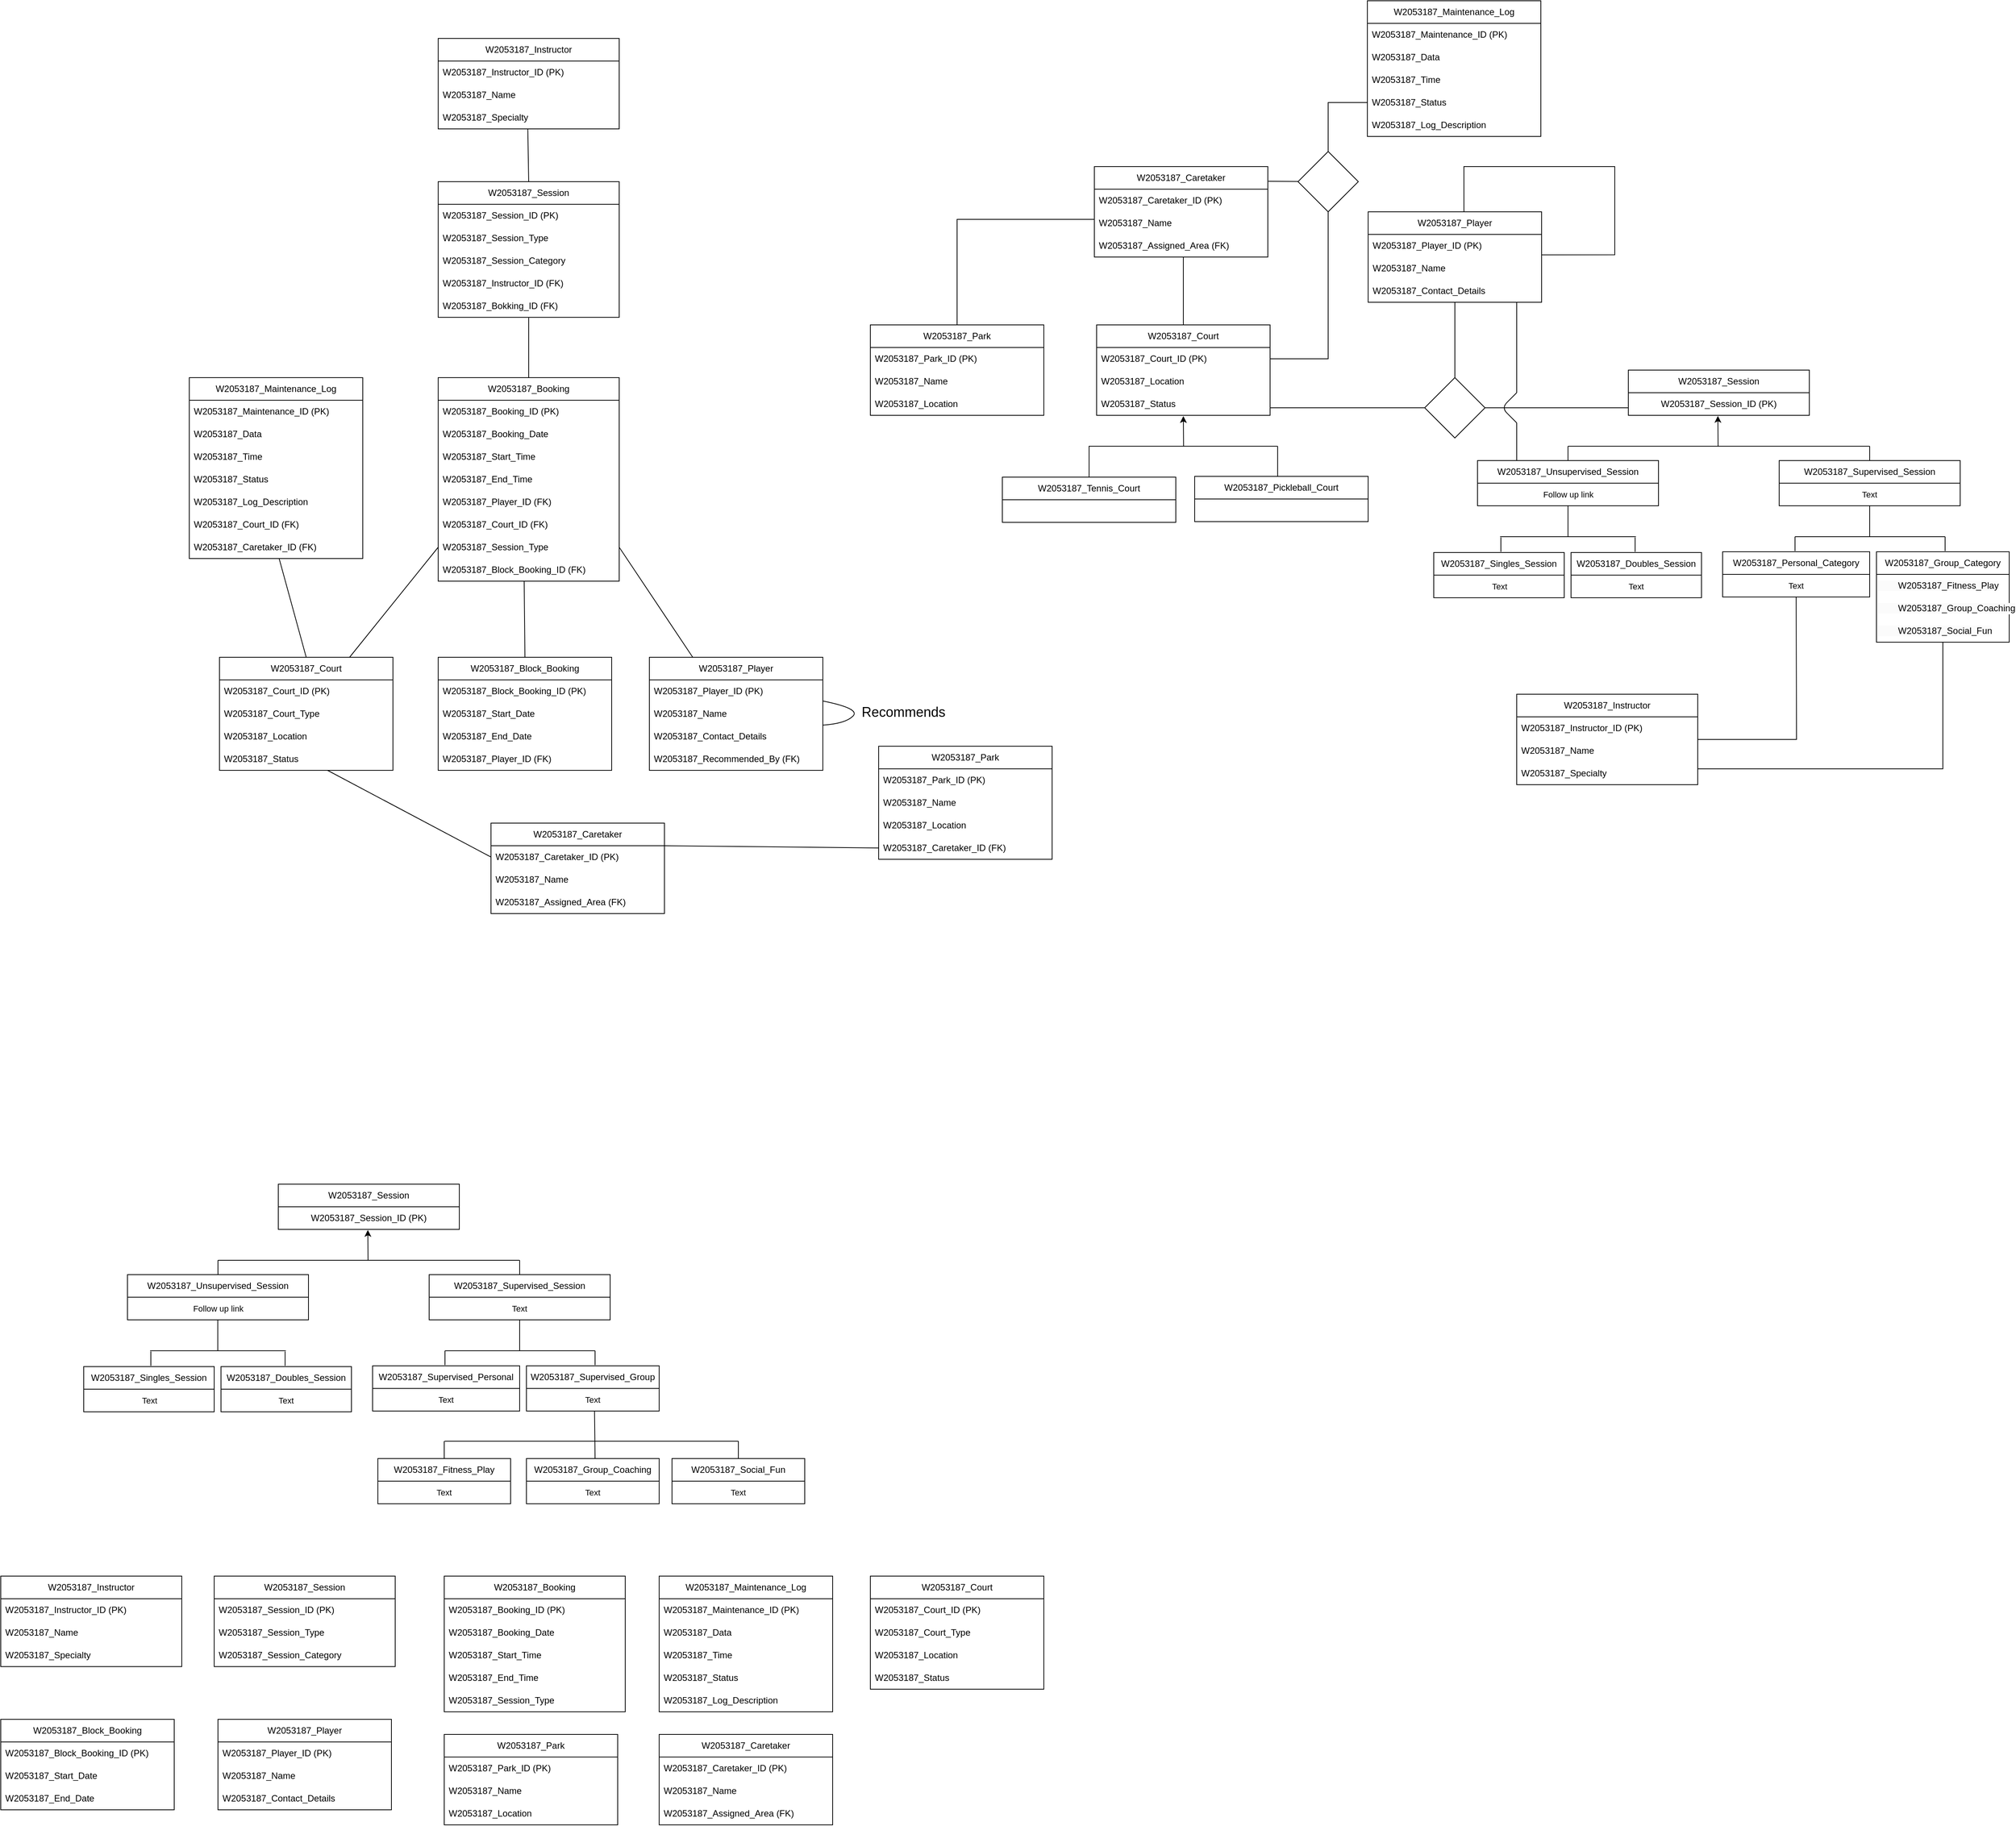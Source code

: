 <mxfile version="24.7.17">
  <diagram name="Page-1" id="Q_-zvlIGnUjRojdXjm6B">
    <mxGraphModel dx="3475" dy="1393" grid="1" gridSize="10" guides="1" tooltips="1" connect="1" arrows="1" fold="1" page="1" pageScale="1" pageWidth="850" pageHeight="1100" math="0" shadow="0">
      <root>
        <mxCell id="0" />
        <mxCell id="1" parent="0" />
        <mxCell id="-mziDGMkS7ORlLCOw0qk-5" value="W2053187_Instructor" style="swimlane;fontStyle=0;childLayout=stackLayout;horizontal=1;startSize=30;horizontalStack=0;resizeParent=1;resizeParentMax=0;resizeLast=0;collapsible=1;marginBottom=0;whiteSpace=wrap;html=1;" parent="1" vertex="1">
          <mxGeometry x="200" y="110" width="240" height="120" as="geometry" />
        </mxCell>
        <mxCell id="-mziDGMkS7ORlLCOw0qk-6" value="W2053187_Instructor_ID (PK)" style="text;strokeColor=none;fillColor=none;align=left;verticalAlign=middle;spacingLeft=4;spacingRight=4;overflow=hidden;points=[[0,0.5],[1,0.5]];portConstraint=eastwest;rotatable=0;whiteSpace=wrap;html=1;" parent="-mziDGMkS7ORlLCOw0qk-5" vertex="1">
          <mxGeometry y="30" width="240" height="30" as="geometry" />
        </mxCell>
        <mxCell id="-mziDGMkS7ORlLCOw0qk-7" value="W2053187_Name" style="text;strokeColor=none;fillColor=none;align=left;verticalAlign=middle;spacingLeft=4;spacingRight=4;overflow=hidden;points=[[0,0.5],[1,0.5]];portConstraint=eastwest;rotatable=0;whiteSpace=wrap;html=1;" parent="-mziDGMkS7ORlLCOw0qk-5" vertex="1">
          <mxGeometry y="60" width="240" height="30" as="geometry" />
        </mxCell>
        <mxCell id="-mziDGMkS7ORlLCOw0qk-8" value="W2053187_Specialty" style="text;strokeColor=none;fillColor=none;align=left;verticalAlign=middle;spacingLeft=4;spacingRight=4;overflow=hidden;points=[[0,0.5],[1,0.5]];portConstraint=eastwest;rotatable=0;whiteSpace=wrap;html=1;" parent="-mziDGMkS7ORlLCOw0qk-5" vertex="1">
          <mxGeometry y="90" width="240" height="30" as="geometry" />
        </mxCell>
        <mxCell id="-mziDGMkS7ORlLCOw0qk-9" value="W2053187_Session" style="swimlane;fontStyle=0;childLayout=stackLayout;horizontal=1;startSize=30;horizontalStack=0;resizeParent=1;resizeParentMax=0;resizeLast=0;collapsible=1;marginBottom=0;whiteSpace=wrap;html=1;" parent="1" vertex="1">
          <mxGeometry x="200" y="300" width="240" height="180" as="geometry" />
        </mxCell>
        <mxCell id="-mziDGMkS7ORlLCOw0qk-10" value="W2053187_Session_ID (PK)" style="text;strokeColor=none;fillColor=none;align=left;verticalAlign=middle;spacingLeft=4;spacingRight=4;overflow=hidden;points=[[0,0.5],[1,0.5]];portConstraint=eastwest;rotatable=0;whiteSpace=wrap;html=1;" parent="-mziDGMkS7ORlLCOw0qk-9" vertex="1">
          <mxGeometry y="30" width="240" height="30" as="geometry" />
        </mxCell>
        <mxCell id="-mziDGMkS7ORlLCOw0qk-11" value="W2053187_Session_Type" style="text;strokeColor=none;fillColor=none;align=left;verticalAlign=middle;spacingLeft=4;spacingRight=4;overflow=hidden;points=[[0,0.5],[1,0.5]];portConstraint=eastwest;rotatable=0;whiteSpace=wrap;html=1;" parent="-mziDGMkS7ORlLCOw0qk-9" vertex="1">
          <mxGeometry y="60" width="240" height="30" as="geometry" />
        </mxCell>
        <mxCell id="-mziDGMkS7ORlLCOw0qk-12" value="W2053187_Session_Category" style="text;strokeColor=none;fillColor=none;align=left;verticalAlign=middle;spacingLeft=4;spacingRight=4;overflow=hidden;points=[[0,0.5],[1,0.5]];portConstraint=eastwest;rotatable=0;whiteSpace=wrap;html=1;" parent="-mziDGMkS7ORlLCOw0qk-9" vertex="1">
          <mxGeometry y="90" width="240" height="30" as="geometry" />
        </mxCell>
        <mxCell id="-mziDGMkS7ORlLCOw0qk-13" value="W2053187_Instructor_ID (FK)" style="text;strokeColor=none;fillColor=none;align=left;verticalAlign=middle;spacingLeft=4;spacingRight=4;overflow=hidden;points=[[0,0.5],[1,0.5]];portConstraint=eastwest;rotatable=0;whiteSpace=wrap;html=1;" parent="-mziDGMkS7ORlLCOw0qk-9" vertex="1">
          <mxGeometry y="120" width="240" height="30" as="geometry" />
        </mxCell>
        <mxCell id="-mziDGMkS7ORlLCOw0qk-14" value="W2053187_Bokking_ID (FK)" style="text;strokeColor=none;fillColor=none;align=left;verticalAlign=middle;spacingLeft=4;spacingRight=4;overflow=hidden;points=[[0,0.5],[1,0.5]];portConstraint=eastwest;rotatable=0;whiteSpace=wrap;html=1;" parent="-mziDGMkS7ORlLCOw0qk-9" vertex="1">
          <mxGeometry y="150" width="240" height="30" as="geometry" />
        </mxCell>
        <mxCell id="-mziDGMkS7ORlLCOw0qk-21" value="W2053187_Booking" style="swimlane;fontStyle=0;childLayout=stackLayout;horizontal=1;startSize=30;horizontalStack=0;resizeParent=1;resizeParentMax=0;resizeLast=0;collapsible=1;marginBottom=0;whiteSpace=wrap;html=1;" parent="1" vertex="1">
          <mxGeometry x="200" y="560" width="240" height="270" as="geometry" />
        </mxCell>
        <mxCell id="-mziDGMkS7ORlLCOw0qk-22" value="W2053187_Booking_ID (PK)" style="text;strokeColor=none;fillColor=none;align=left;verticalAlign=middle;spacingLeft=4;spacingRight=4;overflow=hidden;points=[[0,0.5],[1,0.5]];portConstraint=eastwest;rotatable=0;whiteSpace=wrap;html=1;" parent="-mziDGMkS7ORlLCOw0qk-21" vertex="1">
          <mxGeometry y="30" width="240" height="30" as="geometry" />
        </mxCell>
        <mxCell id="-mziDGMkS7ORlLCOw0qk-23" value="W2053187_Booking_Date" style="text;strokeColor=none;fillColor=none;align=left;verticalAlign=middle;spacingLeft=4;spacingRight=4;overflow=hidden;points=[[0,0.5],[1,0.5]];portConstraint=eastwest;rotatable=0;whiteSpace=wrap;html=1;" parent="-mziDGMkS7ORlLCOw0qk-21" vertex="1">
          <mxGeometry y="60" width="240" height="30" as="geometry" />
        </mxCell>
        <mxCell id="-mziDGMkS7ORlLCOw0qk-24" value="W2053187_Start_Time" style="text;strokeColor=none;fillColor=none;align=left;verticalAlign=middle;spacingLeft=4;spacingRight=4;overflow=hidden;points=[[0,0.5],[1,0.5]];portConstraint=eastwest;rotatable=0;whiteSpace=wrap;html=1;" parent="-mziDGMkS7ORlLCOw0qk-21" vertex="1">
          <mxGeometry y="90" width="240" height="30" as="geometry" />
        </mxCell>
        <mxCell id="-mziDGMkS7ORlLCOw0qk-25" value="W2053187_End_Time" style="text;strokeColor=none;fillColor=none;align=left;verticalAlign=middle;spacingLeft=4;spacingRight=4;overflow=hidden;points=[[0,0.5],[1,0.5]];portConstraint=eastwest;rotatable=0;whiteSpace=wrap;html=1;" parent="-mziDGMkS7ORlLCOw0qk-21" vertex="1">
          <mxGeometry y="120" width="240" height="30" as="geometry" />
        </mxCell>
        <mxCell id="-mziDGMkS7ORlLCOw0qk-26" value="W2053187_Player_ID (FK)" style="text;strokeColor=none;fillColor=none;align=left;verticalAlign=middle;spacingLeft=4;spacingRight=4;overflow=hidden;points=[[0,0.5],[1,0.5]];portConstraint=eastwest;rotatable=0;whiteSpace=wrap;html=1;" parent="-mziDGMkS7ORlLCOw0qk-21" vertex="1">
          <mxGeometry y="150" width="240" height="30" as="geometry" />
        </mxCell>
        <mxCell id="-mziDGMkS7ORlLCOw0qk-27" value="W2053187_Court_ID (FK)" style="text;strokeColor=none;fillColor=none;align=left;verticalAlign=middle;spacingLeft=4;spacingRight=4;overflow=hidden;points=[[0,0.5],[1,0.5]];portConstraint=eastwest;rotatable=0;whiteSpace=wrap;html=1;" parent="-mziDGMkS7ORlLCOw0qk-21" vertex="1">
          <mxGeometry y="180" width="240" height="30" as="geometry" />
        </mxCell>
        <mxCell id="-mziDGMkS7ORlLCOw0qk-28" value="W2053187_Session_Type" style="text;strokeColor=none;fillColor=none;align=left;verticalAlign=middle;spacingLeft=4;spacingRight=4;overflow=hidden;points=[[0,0.5],[1,0.5]];portConstraint=eastwest;rotatable=0;whiteSpace=wrap;html=1;" parent="-mziDGMkS7ORlLCOw0qk-21" vertex="1">
          <mxGeometry y="210" width="240" height="30" as="geometry" />
        </mxCell>
        <mxCell id="-mziDGMkS7ORlLCOw0qk-29" value="W2053187_Block_Booking_ID (FK)" style="text;strokeColor=none;fillColor=none;align=left;verticalAlign=middle;spacingLeft=4;spacingRight=4;overflow=hidden;points=[[0,0.5],[1,0.5]];portConstraint=eastwest;rotatable=0;whiteSpace=wrap;html=1;" parent="-mziDGMkS7ORlLCOw0qk-21" vertex="1">
          <mxGeometry y="240" width="240" height="30" as="geometry" />
        </mxCell>
        <mxCell id="-mziDGMkS7ORlLCOw0qk-37" value="W2053187_Maintenance_Log" style="swimlane;fontStyle=0;childLayout=stackLayout;horizontal=1;startSize=30;horizontalStack=0;resizeParent=1;resizeParentMax=0;resizeLast=0;collapsible=1;marginBottom=0;whiteSpace=wrap;html=1;" parent="1" vertex="1">
          <mxGeometry x="-130" y="560" width="230" height="240" as="geometry" />
        </mxCell>
        <mxCell id="-mziDGMkS7ORlLCOw0qk-38" value="W2053187_&lt;span style=&quot;text-align: center;&quot;&gt;Maintenance&lt;/span&gt;_ID (PK)" style="text;strokeColor=none;fillColor=none;align=left;verticalAlign=middle;spacingLeft=4;spacingRight=4;overflow=hidden;points=[[0,0.5],[1,0.5]];portConstraint=eastwest;rotatable=0;whiteSpace=wrap;html=1;" parent="-mziDGMkS7ORlLCOw0qk-37" vertex="1">
          <mxGeometry y="30" width="230" height="30" as="geometry" />
        </mxCell>
        <mxCell id="-mziDGMkS7ORlLCOw0qk-39" value="W2053187_Data" style="text;strokeColor=none;fillColor=none;align=left;verticalAlign=middle;spacingLeft=4;spacingRight=4;overflow=hidden;points=[[0,0.5],[1,0.5]];portConstraint=eastwest;rotatable=0;whiteSpace=wrap;html=1;" parent="-mziDGMkS7ORlLCOw0qk-37" vertex="1">
          <mxGeometry y="60" width="230" height="30" as="geometry" />
        </mxCell>
        <mxCell id="-mziDGMkS7ORlLCOw0qk-40" value="W2053187_Time" style="text;strokeColor=none;fillColor=none;align=left;verticalAlign=middle;spacingLeft=4;spacingRight=4;overflow=hidden;points=[[0,0.5],[1,0.5]];portConstraint=eastwest;rotatable=0;whiteSpace=wrap;html=1;" parent="-mziDGMkS7ORlLCOw0qk-37" vertex="1">
          <mxGeometry y="90" width="230" height="30" as="geometry" />
        </mxCell>
        <mxCell id="-mziDGMkS7ORlLCOw0qk-41" value="W2053187_Status" style="text;strokeColor=none;fillColor=none;align=left;verticalAlign=middle;spacingLeft=4;spacingRight=4;overflow=hidden;points=[[0,0.5],[1,0.5]];portConstraint=eastwest;rotatable=0;whiteSpace=wrap;html=1;" parent="-mziDGMkS7ORlLCOw0qk-37" vertex="1">
          <mxGeometry y="120" width="230" height="30" as="geometry" />
        </mxCell>
        <mxCell id="-mziDGMkS7ORlLCOw0qk-42" value="W2053187_Log_Description" style="text;strokeColor=none;fillColor=none;align=left;verticalAlign=middle;spacingLeft=4;spacingRight=4;overflow=hidden;points=[[0,0.5],[1,0.5]];portConstraint=eastwest;rotatable=0;whiteSpace=wrap;html=1;" parent="-mziDGMkS7ORlLCOw0qk-37" vertex="1">
          <mxGeometry y="150" width="230" height="30" as="geometry" />
        </mxCell>
        <mxCell id="-mziDGMkS7ORlLCOw0qk-43" value="W2053187_Court_ID (FK)" style="text;strokeColor=none;fillColor=none;align=left;verticalAlign=middle;spacingLeft=4;spacingRight=4;overflow=hidden;points=[[0,0.5],[1,0.5]];portConstraint=eastwest;rotatable=0;whiteSpace=wrap;html=1;" parent="-mziDGMkS7ORlLCOw0qk-37" vertex="1">
          <mxGeometry y="180" width="230" height="30" as="geometry" />
        </mxCell>
        <mxCell id="-mziDGMkS7ORlLCOw0qk-44" value="W2053187_Caretaker_ID (FK)" style="text;strokeColor=none;fillColor=none;align=left;verticalAlign=middle;spacingLeft=4;spacingRight=4;overflow=hidden;points=[[0,0.5],[1,0.5]];portConstraint=eastwest;rotatable=0;whiteSpace=wrap;html=1;" parent="-mziDGMkS7ORlLCOw0qk-37" vertex="1">
          <mxGeometry y="210" width="230" height="30" as="geometry" />
        </mxCell>
        <mxCell id="-mziDGMkS7ORlLCOw0qk-45" value="W2053187_Court" style="swimlane;fontStyle=0;childLayout=stackLayout;horizontal=1;startSize=30;horizontalStack=0;resizeParent=1;resizeParentMax=0;resizeLast=0;collapsible=1;marginBottom=0;whiteSpace=wrap;html=1;" parent="1" vertex="1">
          <mxGeometry x="-90" y="931" width="230" height="150" as="geometry" />
        </mxCell>
        <mxCell id="-mziDGMkS7ORlLCOw0qk-46" value="W2053187_Court_ID (PK)" style="text;strokeColor=none;fillColor=none;align=left;verticalAlign=middle;spacingLeft=4;spacingRight=4;overflow=hidden;points=[[0,0.5],[1,0.5]];portConstraint=eastwest;rotatable=0;whiteSpace=wrap;html=1;" parent="-mziDGMkS7ORlLCOw0qk-45" vertex="1">
          <mxGeometry y="30" width="230" height="30" as="geometry" />
        </mxCell>
        <mxCell id="-mziDGMkS7ORlLCOw0qk-47" value="W2053187_Court_Type" style="text;strokeColor=none;fillColor=none;align=left;verticalAlign=middle;spacingLeft=4;spacingRight=4;overflow=hidden;points=[[0,0.5],[1,0.5]];portConstraint=eastwest;rotatable=0;whiteSpace=wrap;html=1;" parent="-mziDGMkS7ORlLCOw0qk-45" vertex="1">
          <mxGeometry y="60" width="230" height="30" as="geometry" />
        </mxCell>
        <mxCell id="-mziDGMkS7ORlLCOw0qk-48" value="W2053187_Location" style="text;strokeColor=none;fillColor=none;align=left;verticalAlign=middle;spacingLeft=4;spacingRight=4;overflow=hidden;points=[[0,0.5],[1,0.5]];portConstraint=eastwest;rotatable=0;whiteSpace=wrap;html=1;" parent="-mziDGMkS7ORlLCOw0qk-45" vertex="1">
          <mxGeometry y="90" width="230" height="30" as="geometry" />
        </mxCell>
        <mxCell id="-mziDGMkS7ORlLCOw0qk-49" value="W2053187_Status" style="text;strokeColor=none;fillColor=none;align=left;verticalAlign=middle;spacingLeft=4;spacingRight=4;overflow=hidden;points=[[0,0.5],[1,0.5]];portConstraint=eastwest;rotatable=0;whiteSpace=wrap;html=1;" parent="-mziDGMkS7ORlLCOw0qk-45" vertex="1">
          <mxGeometry y="120" width="230" height="30" as="geometry" />
        </mxCell>
        <mxCell id="-mziDGMkS7ORlLCOw0qk-50" value="W2053187_Block_Booking" style="swimlane;fontStyle=0;childLayout=stackLayout;horizontal=1;startSize=30;horizontalStack=0;resizeParent=1;resizeParentMax=0;resizeLast=0;collapsible=1;marginBottom=0;whiteSpace=wrap;html=1;" parent="1" vertex="1">
          <mxGeometry x="200" y="931" width="230" height="150" as="geometry" />
        </mxCell>
        <mxCell id="-mziDGMkS7ORlLCOw0qk-51" value="W2053187_&lt;span style=&quot;text-align: center;&quot;&gt;Block_Booking&lt;/span&gt;_ID (PK)" style="text;strokeColor=none;fillColor=none;align=left;verticalAlign=middle;spacingLeft=4;spacingRight=4;overflow=hidden;points=[[0,0.5],[1,0.5]];portConstraint=eastwest;rotatable=0;whiteSpace=wrap;html=1;" parent="-mziDGMkS7ORlLCOw0qk-50" vertex="1">
          <mxGeometry y="30" width="230" height="30" as="geometry" />
        </mxCell>
        <mxCell id="-mziDGMkS7ORlLCOw0qk-53" value="W2053187_Start_Date" style="text;strokeColor=none;fillColor=none;align=left;verticalAlign=middle;spacingLeft=4;spacingRight=4;overflow=hidden;points=[[0,0.5],[1,0.5]];portConstraint=eastwest;rotatable=0;whiteSpace=wrap;html=1;" parent="-mziDGMkS7ORlLCOw0qk-50" vertex="1">
          <mxGeometry y="60" width="230" height="30" as="geometry" />
        </mxCell>
        <mxCell id="-mziDGMkS7ORlLCOw0qk-54" value="W2053187_End_Date" style="text;strokeColor=none;fillColor=none;align=left;verticalAlign=middle;spacingLeft=4;spacingRight=4;overflow=hidden;points=[[0,0.5],[1,0.5]];portConstraint=eastwest;rotatable=0;whiteSpace=wrap;html=1;" parent="-mziDGMkS7ORlLCOw0qk-50" vertex="1">
          <mxGeometry y="90" width="230" height="30" as="geometry" />
        </mxCell>
        <mxCell id="-mziDGMkS7ORlLCOw0qk-55" value="W2053187_Player_ID (FK)" style="text;strokeColor=none;fillColor=none;align=left;verticalAlign=middle;spacingLeft=4;spacingRight=4;overflow=hidden;points=[[0,0.5],[1,0.5]];portConstraint=eastwest;rotatable=0;whiteSpace=wrap;html=1;" parent="-mziDGMkS7ORlLCOw0qk-50" vertex="1">
          <mxGeometry y="120" width="230" height="30" as="geometry" />
        </mxCell>
        <mxCell id="-mziDGMkS7ORlLCOw0qk-59" value="W2053187_Player" style="swimlane;fontStyle=0;childLayout=stackLayout;horizontal=1;startSize=30;horizontalStack=0;resizeParent=1;resizeParentMax=0;resizeLast=0;collapsible=1;marginBottom=0;whiteSpace=wrap;html=1;" parent="1" vertex="1">
          <mxGeometry x="480" y="931" width="230" height="150" as="geometry" />
        </mxCell>
        <mxCell id="-mziDGMkS7ORlLCOw0qk-60" value="&lt;div style=&quot;text-align: center;&quot;&gt;&lt;span style=&quot;background-color: initial;&quot;&gt;W2053187_Player&lt;/span&gt;&lt;span style=&quot;background-color: initial;&quot;&gt;_ID (PK)&lt;/span&gt;&lt;/div&gt;" style="text;strokeColor=none;fillColor=none;align=left;verticalAlign=middle;spacingLeft=4;spacingRight=4;overflow=hidden;points=[[0,0.5],[1,0.5]];portConstraint=eastwest;rotatable=0;whiteSpace=wrap;html=1;" parent="-mziDGMkS7ORlLCOw0qk-59" vertex="1">
          <mxGeometry y="30" width="230" height="30" as="geometry" />
        </mxCell>
        <mxCell id="-mziDGMkS7ORlLCOw0qk-61" value="W2053187_Name" style="text;strokeColor=none;fillColor=none;align=left;verticalAlign=middle;spacingLeft=4;spacingRight=4;overflow=hidden;points=[[0,0.5],[1,0.5]];portConstraint=eastwest;rotatable=0;whiteSpace=wrap;html=1;" parent="-mziDGMkS7ORlLCOw0qk-59" vertex="1">
          <mxGeometry y="60" width="230" height="30" as="geometry" />
        </mxCell>
        <mxCell id="-mziDGMkS7ORlLCOw0qk-62" value="W2053187_Contact_Details" style="text;strokeColor=none;fillColor=none;align=left;verticalAlign=middle;spacingLeft=4;spacingRight=4;overflow=hidden;points=[[0,0.5],[1,0.5]];portConstraint=eastwest;rotatable=0;whiteSpace=wrap;html=1;" parent="-mziDGMkS7ORlLCOw0qk-59" vertex="1">
          <mxGeometry y="90" width="230" height="30" as="geometry" />
        </mxCell>
        <mxCell id="-mziDGMkS7ORlLCOw0qk-63" value="W2053187_Recommended_By (FK)" style="text;strokeColor=none;fillColor=none;align=left;verticalAlign=middle;spacingLeft=4;spacingRight=4;overflow=hidden;points=[[0,0.5],[1,0.5]];portConstraint=eastwest;rotatable=0;whiteSpace=wrap;html=1;" parent="-mziDGMkS7ORlLCOw0qk-59" vertex="1">
          <mxGeometry y="120" width="230" height="30" as="geometry" />
        </mxCell>
        <mxCell id="-mziDGMkS7ORlLCOw0qk-64" value="W2053187_Caretaker" style="swimlane;fontStyle=0;childLayout=stackLayout;horizontal=1;startSize=30;horizontalStack=0;resizeParent=1;resizeParentMax=0;resizeLast=0;collapsible=1;marginBottom=0;whiteSpace=wrap;html=1;" parent="1" vertex="1">
          <mxGeometry x="270" y="1151" width="230" height="120" as="geometry" />
        </mxCell>
        <mxCell id="-mziDGMkS7ORlLCOw0qk-65" value="&lt;div style=&quot;text-align: center;&quot;&gt;&lt;span style=&quot;background-color: initial;&quot;&gt;W2053187_Caretaker&lt;/span&gt;&lt;span style=&quot;background-color: initial;&quot;&gt;_ID (PK)&lt;/span&gt;&lt;/div&gt;" style="text;strokeColor=none;fillColor=none;align=left;verticalAlign=middle;spacingLeft=4;spacingRight=4;overflow=hidden;points=[[0,0.5],[1,0.5]];portConstraint=eastwest;rotatable=0;whiteSpace=wrap;html=1;" parent="-mziDGMkS7ORlLCOw0qk-64" vertex="1">
          <mxGeometry y="30" width="230" height="30" as="geometry" />
        </mxCell>
        <mxCell id="-mziDGMkS7ORlLCOw0qk-66" value="W2053187_Name" style="text;strokeColor=none;fillColor=none;align=left;verticalAlign=middle;spacingLeft=4;spacingRight=4;overflow=hidden;points=[[0,0.5],[1,0.5]];portConstraint=eastwest;rotatable=0;whiteSpace=wrap;html=1;" parent="-mziDGMkS7ORlLCOw0qk-64" vertex="1">
          <mxGeometry y="60" width="230" height="30" as="geometry" />
        </mxCell>
        <mxCell id="-mziDGMkS7ORlLCOw0qk-68" value="W2053187_Assigned_Area (FK)" style="text;strokeColor=none;fillColor=none;align=left;verticalAlign=middle;spacingLeft=4;spacingRight=4;overflow=hidden;points=[[0,0.5],[1,0.5]];portConstraint=eastwest;rotatable=0;whiteSpace=wrap;html=1;" parent="-mziDGMkS7ORlLCOw0qk-64" vertex="1">
          <mxGeometry y="90" width="230" height="30" as="geometry" />
        </mxCell>
        <mxCell id="-mziDGMkS7ORlLCOw0qk-69" value="W2053187_Park" style="swimlane;fontStyle=0;childLayout=stackLayout;horizontal=1;startSize=30;horizontalStack=0;resizeParent=1;resizeParentMax=0;resizeLast=0;collapsible=1;marginBottom=0;whiteSpace=wrap;html=1;" parent="1" vertex="1">
          <mxGeometry x="784" y="1049" width="230" height="150" as="geometry" />
        </mxCell>
        <mxCell id="-mziDGMkS7ORlLCOw0qk-70" value="&lt;div style=&quot;text-align: center;&quot;&gt;&lt;span style=&quot;background-color: initial;&quot;&gt;W2053187_Park&lt;/span&gt;&lt;span style=&quot;background-color: initial;&quot;&gt;_ID (PK)&lt;/span&gt;&lt;/div&gt;" style="text;strokeColor=none;fillColor=none;align=left;verticalAlign=middle;spacingLeft=4;spacingRight=4;overflow=hidden;points=[[0,0.5],[1,0.5]];portConstraint=eastwest;rotatable=0;whiteSpace=wrap;html=1;" parent="-mziDGMkS7ORlLCOw0qk-69" vertex="1">
          <mxGeometry y="30" width="230" height="30" as="geometry" />
        </mxCell>
        <mxCell id="-mziDGMkS7ORlLCOw0qk-71" value="W2053187_Name" style="text;strokeColor=none;fillColor=none;align=left;verticalAlign=middle;spacingLeft=4;spacingRight=4;overflow=hidden;points=[[0,0.5],[1,0.5]];portConstraint=eastwest;rotatable=0;whiteSpace=wrap;html=1;" parent="-mziDGMkS7ORlLCOw0qk-69" vertex="1">
          <mxGeometry y="60" width="230" height="30" as="geometry" />
        </mxCell>
        <mxCell id="-mziDGMkS7ORlLCOw0qk-73" value="W2053187_Location" style="text;strokeColor=none;fillColor=none;align=left;verticalAlign=middle;spacingLeft=4;spacingRight=4;overflow=hidden;points=[[0,0.5],[1,0.5]];portConstraint=eastwest;rotatable=0;whiteSpace=wrap;html=1;" parent="-mziDGMkS7ORlLCOw0qk-69" vertex="1">
          <mxGeometry y="90" width="230" height="30" as="geometry" />
        </mxCell>
        <mxCell id="-mziDGMkS7ORlLCOw0qk-72" value="W2053187_Caretaker_ID (FK)" style="text;strokeColor=none;fillColor=none;align=left;verticalAlign=middle;spacingLeft=4;spacingRight=4;overflow=hidden;points=[[0,0.5],[1,0.5]];portConstraint=eastwest;rotatable=0;whiteSpace=wrap;html=1;" parent="-mziDGMkS7ORlLCOw0qk-69" vertex="1">
          <mxGeometry y="120" width="230" height="30" as="geometry" />
        </mxCell>
        <mxCell id="-mziDGMkS7ORlLCOw0qk-74" value="" style="endArrow=none;html=1;rounded=0;exitX=0.5;exitY=0;exitDx=0;exitDy=0;entryX=0.495;entryY=0.985;entryDx=0;entryDy=0;entryPerimeter=0;" parent="1" source="-mziDGMkS7ORlLCOw0qk-9" target="-mziDGMkS7ORlLCOw0qk-8" edge="1">
          <mxGeometry width="50" height="50" relative="1" as="geometry">
            <mxPoint x="270" y="280" as="sourcePoint" />
            <mxPoint x="320" y="230" as="targetPoint" />
          </mxGeometry>
        </mxCell>
        <mxCell id="-mziDGMkS7ORlLCOw0qk-75" value="" style="endArrow=none;html=1;rounded=0;exitX=0.5;exitY=0;exitDx=0;exitDy=0;entryX=0.5;entryY=1.021;entryDx=0;entryDy=0;entryPerimeter=0;" parent="1" source="-mziDGMkS7ORlLCOw0qk-21" target="-mziDGMkS7ORlLCOw0qk-14" edge="1">
          <mxGeometry width="50" height="50" relative="1" as="geometry">
            <mxPoint x="319.62" y="550" as="sourcePoint" />
            <mxPoint x="319.62" y="480" as="targetPoint" />
          </mxGeometry>
        </mxCell>
        <mxCell id="-mziDGMkS7ORlLCOw0qk-78" value="" style="endArrow=none;html=1;rounded=0;exitX=0.5;exitY=0;exitDx=0;exitDy=0;" parent="1" source="-mziDGMkS7ORlLCOw0qk-50" edge="1">
          <mxGeometry width="50" height="50" relative="1" as="geometry">
            <mxPoint x="319.33" y="909" as="sourcePoint" />
            <mxPoint x="314" y="830" as="targetPoint" />
          </mxGeometry>
        </mxCell>
        <mxCell id="-mziDGMkS7ORlLCOw0qk-79" value="" style="endArrow=none;html=1;rounded=0;entryX=0.25;entryY=0;entryDx=0;entryDy=0;exitX=1;exitY=0.5;exitDx=0;exitDy=0;" parent="1" source="-mziDGMkS7ORlLCOw0qk-28" target="-mziDGMkS7ORlLCOw0qk-59" edge="1">
          <mxGeometry width="50" height="50" relative="1" as="geometry">
            <mxPoint x="440" y="780" as="sourcePoint" />
            <mxPoint x="490" y="730" as="targetPoint" />
          </mxGeometry>
        </mxCell>
        <mxCell id="-mziDGMkS7ORlLCOw0qk-80" value="" style="endArrow=none;html=1;rounded=0;exitX=0.75;exitY=0;exitDx=0;exitDy=0;entryX=0;entryY=0.5;entryDx=0;entryDy=0;" parent="1" source="-mziDGMkS7ORlLCOw0qk-45" target="-mziDGMkS7ORlLCOw0qk-28" edge="1">
          <mxGeometry width="50" height="50" relative="1" as="geometry">
            <mxPoint x="191" y="922" as="sourcePoint" />
            <mxPoint x="190" y="780" as="targetPoint" />
          </mxGeometry>
        </mxCell>
        <mxCell id="-mziDGMkS7ORlLCOw0qk-81" value="" style="endArrow=none;html=1;rounded=0;exitX=0.5;exitY=0;exitDx=0;exitDy=0;" parent="1" source="-mziDGMkS7ORlLCOw0qk-45" target="-mziDGMkS7ORlLCOw0qk-44" edge="1">
          <mxGeometry width="50" height="50" relative="1" as="geometry">
            <mxPoint y="970" as="sourcePoint" />
            <mxPoint x="17" y="795" as="targetPoint" />
          </mxGeometry>
        </mxCell>
        <mxCell id="-mziDGMkS7ORlLCOw0qk-82" value="" style="endArrow=none;html=1;rounded=0;exitX=0;exitY=0.5;exitDx=0;exitDy=0;" parent="1" source="-mziDGMkS7ORlLCOw0qk-65" target="-mziDGMkS7ORlLCOw0qk-49" edge="1">
          <mxGeometry width="50" height="50" relative="1" as="geometry">
            <mxPoint x="121" y="1261" as="sourcePoint" />
            <mxPoint x="120" y="1119" as="targetPoint" />
          </mxGeometry>
        </mxCell>
        <mxCell id="-mziDGMkS7ORlLCOw0qk-83" value="" style="endArrow=none;html=1;rounded=0;entryX=1;entryY=0.25;entryDx=0;entryDy=0;exitX=0;exitY=0.5;exitDx=0;exitDy=0;" parent="1" source="-mziDGMkS7ORlLCOw0qk-72" target="-mziDGMkS7ORlLCOw0qk-64" edge="1">
          <mxGeometry width="50" height="50" relative="1" as="geometry">
            <mxPoint x="680" y="1146" as="sourcePoint" />
            <mxPoint x="778" y="1333" as="targetPoint" />
          </mxGeometry>
        </mxCell>
        <mxCell id="-mziDGMkS7ORlLCOw0qk-90" value="" style="endArrow=none;html=1;rounded=0;strokeColor=default;align=center;verticalAlign=middle;fontFamily=Helvetica;fontSize=11;fontColor=default;labelBackgroundColor=default;curved=1;" parent="1" edge="1">
          <mxGeometry width="50" height="50" relative="1" as="geometry">
            <mxPoint x="710" y="989" as="sourcePoint" />
            <mxPoint x="710" y="1021" as="targetPoint" />
            <Array as="points">
              <mxPoint x="760" y="999" />
              <mxPoint x="740" y="1019" />
            </Array>
          </mxGeometry>
        </mxCell>
        <mxCell id="-mziDGMkS7ORlLCOw0qk-91" value="&lt;font style=&quot;font-size: 18px;&quot;&gt;Recommends&lt;/font&gt;" style="text;html=1;align=center;verticalAlign=middle;whiteSpace=wrap;rounded=0;fontFamily=Helvetica;fontSize=11;fontColor=default;labelBackgroundColor=default;" parent="1" vertex="1">
          <mxGeometry x="757" y="989" width="120" height="30" as="geometry" />
        </mxCell>
        <mxCell id="-mziDGMkS7ORlLCOw0qk-93" value="W2053187_Session" style="swimlane;fontStyle=0;childLayout=stackLayout;horizontal=1;startSize=30;horizontalStack=0;resizeParent=1;resizeParentMax=0;resizeLast=0;collapsible=1;marginBottom=0;whiteSpace=wrap;html=1;" parent="1" vertex="1">
          <mxGeometry x="-12" y="1630" width="240" height="60" as="geometry" />
        </mxCell>
        <mxCell id="-mziDGMkS7ORlLCOw0qk-94" value="W2053187_Session_ID (PK)" style="text;strokeColor=none;fillColor=none;align=center;verticalAlign=middle;spacingLeft=4;spacingRight=4;overflow=hidden;points=[[0,0.5],[1,0.5]];portConstraint=eastwest;rotatable=0;whiteSpace=wrap;html=1;" parent="-mziDGMkS7ORlLCOw0qk-93" vertex="1">
          <mxGeometry y="30" width="240" height="30" as="geometry" />
        </mxCell>
        <mxCell id="-mziDGMkS7ORlLCOw0qk-105" value="W2053187_Unsupervised_Session" style="swimlane;fontStyle=0;childLayout=stackLayout;horizontal=1;startSize=30;horizontalStack=0;resizeParent=1;resizeParentMax=0;resizeLast=0;collapsible=1;marginBottom=0;whiteSpace=wrap;html=1;" parent="1" vertex="1">
          <mxGeometry x="-212" y="1750" width="240" height="60" as="geometry" />
        </mxCell>
        <mxCell id="-mziDGMkS7ORlLCOw0qk-116" value="Follow up link" style="text;html=1;align=center;verticalAlign=middle;resizable=0;points=[];autosize=1;strokeColor=none;fillColor=none;fontFamily=Helvetica;fontSize=11;fontColor=default;labelBackgroundColor=default;" parent="-mziDGMkS7ORlLCOw0qk-105" vertex="1">
          <mxGeometry y="30" width="240" height="30" as="geometry" />
        </mxCell>
        <mxCell id="-mziDGMkS7ORlLCOw0qk-107" value="W2053187_Supervised_Session" style="swimlane;fontStyle=0;childLayout=stackLayout;horizontal=1;startSize=30;horizontalStack=0;resizeParent=1;resizeParentMax=0;resizeLast=0;collapsible=1;marginBottom=0;whiteSpace=wrap;html=1;" parent="1" vertex="1">
          <mxGeometry x="188" y="1750" width="240" height="60" as="geometry" />
        </mxCell>
        <mxCell id="-mziDGMkS7ORlLCOw0qk-118" value="Text" style="text;html=1;align=center;verticalAlign=middle;whiteSpace=wrap;rounded=0;fontFamily=Helvetica;fontSize=11;fontColor=default;labelBackgroundColor=default;" parent="-mziDGMkS7ORlLCOw0qk-107" vertex="1">
          <mxGeometry y="30" width="240" height="30" as="geometry" />
        </mxCell>
        <mxCell id="-mziDGMkS7ORlLCOw0qk-109" value="W2053187_Singles_Session" style="swimlane;fontStyle=0;childLayout=stackLayout;horizontal=1;startSize=30;horizontalStack=0;resizeParent=1;resizeParentMax=0;resizeLast=0;collapsible=1;marginBottom=0;whiteSpace=wrap;html=1;" parent="1" vertex="1">
          <mxGeometry x="-270" y="1872" width="173" height="60" as="geometry" />
        </mxCell>
        <mxCell id="-mziDGMkS7ORlLCOw0qk-115" value="Text" style="text;html=1;align=center;verticalAlign=middle;resizable=0;points=[];autosize=1;strokeColor=none;fillColor=none;fontFamily=Helvetica;fontSize=11;fontColor=default;labelBackgroundColor=default;" parent="-mziDGMkS7ORlLCOw0qk-109" vertex="1">
          <mxGeometry y="30" width="173" height="30" as="geometry" />
        </mxCell>
        <mxCell id="-mziDGMkS7ORlLCOw0qk-110" value="W2053187_Doubles_Session" style="swimlane;fontStyle=0;childLayout=stackLayout;horizontal=1;startSize=30;horizontalStack=0;resizeParent=1;resizeParentMax=0;resizeLast=0;collapsible=1;marginBottom=0;whiteSpace=wrap;html=1;" parent="1" vertex="1">
          <mxGeometry x="-88" y="1872" width="173" height="60" as="geometry" />
        </mxCell>
        <mxCell id="-mziDGMkS7ORlLCOw0qk-117" value="Text" style="text;html=1;align=center;verticalAlign=middle;whiteSpace=wrap;rounded=0;fontFamily=Helvetica;fontSize=11;fontColor=default;labelBackgroundColor=default;" parent="-mziDGMkS7ORlLCOw0qk-110" vertex="1">
          <mxGeometry y="30" width="173" height="30" as="geometry" />
        </mxCell>
        <mxCell id="-mziDGMkS7ORlLCOw0qk-111" value="W2053187_Supervised_Personal" style="swimlane;fontStyle=0;childLayout=stackLayout;horizontal=1;startSize=30;horizontalStack=0;resizeParent=1;resizeParentMax=0;resizeLast=0;collapsible=1;marginBottom=0;whiteSpace=wrap;html=1;" parent="1" vertex="1">
          <mxGeometry x="113" y="1871" width="195" height="60" as="geometry" />
        </mxCell>
        <mxCell id="-mziDGMkS7ORlLCOw0qk-119" value="Text" style="text;html=1;align=center;verticalAlign=middle;whiteSpace=wrap;rounded=0;fontFamily=Helvetica;fontSize=11;fontColor=default;labelBackgroundColor=default;" parent="-mziDGMkS7ORlLCOw0qk-111" vertex="1">
          <mxGeometry y="30" width="195" height="30" as="geometry" />
        </mxCell>
        <mxCell id="-mziDGMkS7ORlLCOw0qk-112" value="W2053187_Supervised_Group" style="swimlane;fontStyle=0;childLayout=stackLayout;horizontal=1;startSize=30;horizontalStack=0;resizeParent=1;resizeParentMax=0;resizeLast=0;collapsible=1;marginBottom=0;whiteSpace=wrap;html=1;" parent="1" vertex="1">
          <mxGeometry x="317" y="1871" width="176" height="60" as="geometry" />
        </mxCell>
        <mxCell id="-mziDGMkS7ORlLCOw0qk-120" value="Text" style="text;html=1;align=center;verticalAlign=middle;whiteSpace=wrap;rounded=0;fontFamily=Helvetica;fontSize=11;fontColor=default;labelBackgroundColor=default;" parent="-mziDGMkS7ORlLCOw0qk-112" vertex="1">
          <mxGeometry y="30" width="176" height="30" as="geometry" />
        </mxCell>
        <mxCell id="-mziDGMkS7ORlLCOw0qk-113" value="W2053187_Fitness_Play" style="swimlane;fontStyle=0;childLayout=stackLayout;horizontal=1;startSize=30;horizontalStack=0;resizeParent=1;resizeParentMax=0;resizeLast=0;collapsible=1;marginBottom=0;whiteSpace=wrap;html=1;" parent="1" vertex="1">
          <mxGeometry x="120" y="1994" width="176" height="60" as="geometry" />
        </mxCell>
        <mxCell id="-mziDGMkS7ORlLCOw0qk-122" value="Text" style="text;html=1;align=center;verticalAlign=middle;whiteSpace=wrap;rounded=0;fontFamily=Helvetica;fontSize=11;fontColor=default;labelBackgroundColor=default;" parent="-mziDGMkS7ORlLCOw0qk-113" vertex="1">
          <mxGeometry y="30" width="176" height="30" as="geometry" />
        </mxCell>
        <mxCell id="-mziDGMkS7ORlLCOw0qk-114" value="W2053187_Group_Coaching" style="swimlane;fontStyle=0;childLayout=stackLayout;horizontal=1;startSize=30;horizontalStack=0;resizeParent=1;resizeParentMax=0;resizeLast=0;collapsible=1;marginBottom=0;whiteSpace=wrap;html=1;" parent="1" vertex="1">
          <mxGeometry x="317" y="1994" width="176" height="60" as="geometry" />
        </mxCell>
        <mxCell id="-mziDGMkS7ORlLCOw0qk-123" value="Text" style="text;html=1;align=center;verticalAlign=middle;whiteSpace=wrap;rounded=0;fontFamily=Helvetica;fontSize=11;fontColor=default;labelBackgroundColor=default;" parent="-mziDGMkS7ORlLCOw0qk-114" vertex="1">
          <mxGeometry y="30" width="176" height="30" as="geometry" />
        </mxCell>
        <mxCell id="-mziDGMkS7ORlLCOw0qk-121" value="W2053187_Social_Fun" style="swimlane;fontStyle=0;childLayout=stackLayout;horizontal=1;startSize=30;horizontalStack=0;resizeParent=1;resizeParentMax=0;resizeLast=0;collapsible=1;marginBottom=0;whiteSpace=wrap;html=1;" parent="1" vertex="1">
          <mxGeometry x="510" y="1994" width="176" height="60" as="geometry" />
        </mxCell>
        <mxCell id="-mziDGMkS7ORlLCOw0qk-124" value="Text" style="text;html=1;align=center;verticalAlign=middle;whiteSpace=wrap;rounded=0;fontFamily=Helvetica;fontSize=11;fontColor=default;labelBackgroundColor=default;" parent="-mziDGMkS7ORlLCOw0qk-121" vertex="1">
          <mxGeometry y="30" width="176" height="30" as="geometry" />
        </mxCell>
        <mxCell id="-mziDGMkS7ORlLCOw0qk-125" value="" style="endArrow=classic;html=1;rounded=0;strokeColor=default;align=center;verticalAlign=middle;fontFamily=Helvetica;fontSize=11;fontColor=default;labelBackgroundColor=default;curved=1;entryX=0.503;entryY=1.025;entryDx=0;entryDy=0;entryPerimeter=0;" parent="1" edge="1">
          <mxGeometry width="50" height="50" relative="1" as="geometry">
            <mxPoint x="107" y="1731" as="sourcePoint" />
            <mxPoint x="106.72" y="1690.75" as="targetPoint" />
          </mxGeometry>
        </mxCell>
        <mxCell id="-mziDGMkS7ORlLCOw0qk-126" value="" style="endArrow=none;html=1;rounded=0;strokeColor=default;align=center;verticalAlign=middle;fontFamily=Helvetica;fontSize=11;fontColor=default;labelBackgroundColor=default;curved=1;" parent="1" edge="1">
          <mxGeometry width="50" height="50" relative="1" as="geometry">
            <mxPoint x="308" y="1731" as="sourcePoint" />
            <mxPoint x="-92" y="1731" as="targetPoint" />
          </mxGeometry>
        </mxCell>
        <mxCell id="-mziDGMkS7ORlLCOw0qk-128" value="" style="endArrow=none;html=1;rounded=0;strokeColor=default;align=center;verticalAlign=middle;fontFamily=Helvetica;fontSize=11;fontColor=default;labelBackgroundColor=default;curved=1;exitX=0.5;exitY=0;exitDx=0;exitDy=0;" parent="1" source="-mziDGMkS7ORlLCOw0qk-105" edge="1">
          <mxGeometry width="50" height="50" relative="1" as="geometry">
            <mxPoint x="-102" y="1731" as="sourcePoint" />
            <mxPoint x="-92" y="1731" as="targetPoint" />
          </mxGeometry>
        </mxCell>
        <mxCell id="-mziDGMkS7ORlLCOw0qk-130" value="" style="endArrow=none;html=1;rounded=0;strokeColor=default;align=center;verticalAlign=middle;fontFamily=Helvetica;fontSize=11;fontColor=default;labelBackgroundColor=default;curved=1;exitX=0.5;exitY=0;exitDx=0;exitDy=0;" parent="1" edge="1">
          <mxGeometry width="50" height="50" relative="1" as="geometry">
            <mxPoint x="308" y="1750" as="sourcePoint" />
            <mxPoint x="308" y="1731" as="targetPoint" />
          </mxGeometry>
        </mxCell>
        <mxCell id="-mziDGMkS7ORlLCOw0qk-131" value="" style="endArrow=none;html=1;rounded=0;strokeColor=default;align=center;verticalAlign=middle;fontFamily=Helvetica;fontSize=11;fontColor=default;labelBackgroundColor=default;curved=1;" parent="1" edge="1">
          <mxGeometry width="50" height="50" relative="1" as="geometry">
            <mxPoint x="-2" y="1851" as="sourcePoint" />
            <mxPoint x="-182" y="1851" as="targetPoint" />
          </mxGeometry>
        </mxCell>
        <mxCell id="-mziDGMkS7ORlLCOw0qk-132" value="" style="endArrow=none;html=1;rounded=0;strokeColor=default;align=center;verticalAlign=middle;fontFamily=Helvetica;fontSize=11;fontColor=default;labelBackgroundColor=default;curved=1;exitX=0.5;exitY=0;exitDx=0;exitDy=0;" parent="1" edge="1">
          <mxGeometry width="50" height="50" relative="1" as="geometry">
            <mxPoint x="408" y="1870" as="sourcePoint" />
            <mxPoint x="408" y="1851" as="targetPoint" />
          </mxGeometry>
        </mxCell>
        <mxCell id="-mziDGMkS7ORlLCOw0qk-133" value="" style="endArrow=none;html=1;rounded=0;strokeColor=default;align=center;verticalAlign=middle;fontFamily=Helvetica;fontSize=11;fontColor=default;labelBackgroundColor=default;curved=1;exitX=0.5;exitY=0;exitDx=0;exitDy=0;" parent="1" edge="1">
          <mxGeometry width="50" height="50" relative="1" as="geometry">
            <mxPoint x="209" y="1870" as="sourcePoint" />
            <mxPoint x="209" y="1851" as="targetPoint" />
          </mxGeometry>
        </mxCell>
        <mxCell id="-mziDGMkS7ORlLCOw0qk-134" value="" style="endArrow=none;html=1;rounded=0;strokeColor=default;align=center;verticalAlign=middle;fontFamily=Helvetica;fontSize=11;fontColor=default;labelBackgroundColor=default;curved=1;exitX=0.5;exitY=0;exitDx=0;exitDy=0;" parent="1" edge="1">
          <mxGeometry width="50" height="50" relative="1" as="geometry">
            <mxPoint x="-3" y="1871" as="sourcePoint" />
            <mxPoint x="-3" y="1852" as="targetPoint" />
          </mxGeometry>
        </mxCell>
        <mxCell id="-mziDGMkS7ORlLCOw0qk-135" value="" style="endArrow=none;html=1;rounded=0;strokeColor=default;align=center;verticalAlign=middle;fontFamily=Helvetica;fontSize=11;fontColor=default;labelBackgroundColor=default;curved=1;exitX=0.5;exitY=0;exitDx=0;exitDy=0;" parent="1" edge="1">
          <mxGeometry width="50" height="50" relative="1" as="geometry">
            <mxPoint x="-181" y="1871" as="sourcePoint" />
            <mxPoint x="-181" y="1852" as="targetPoint" />
          </mxGeometry>
        </mxCell>
        <mxCell id="-mziDGMkS7ORlLCOw0qk-136" value="" style="endArrow=none;html=1;rounded=0;strokeColor=default;align=center;verticalAlign=middle;fontFamily=Helvetica;fontSize=11;fontColor=default;labelBackgroundColor=default;curved=1;" parent="1" edge="1">
          <mxGeometry width="50" height="50" relative="1" as="geometry">
            <mxPoint x="408" y="1851" as="sourcePoint" />
            <mxPoint x="209" y="1851" as="targetPoint" />
          </mxGeometry>
        </mxCell>
        <mxCell id="-mziDGMkS7ORlLCOw0qk-137" value="" style="endArrow=none;html=1;rounded=0;strokeColor=default;align=center;verticalAlign=middle;fontFamily=Helvetica;fontSize=11;fontColor=default;labelBackgroundColor=default;curved=1;" parent="1" edge="1">
          <mxGeometry width="50" height="50" relative="1" as="geometry">
            <mxPoint x="598" y="1971" as="sourcePoint" />
            <mxPoint x="208.5" y="1971" as="targetPoint" />
          </mxGeometry>
        </mxCell>
        <mxCell id="-mziDGMkS7ORlLCOw0qk-138" value="" style="endArrow=none;html=1;rounded=0;strokeColor=default;align=center;verticalAlign=middle;fontFamily=Helvetica;fontSize=11;fontColor=default;labelBackgroundColor=default;curved=1;exitX=0.5;exitY=0;exitDx=0;exitDy=0;" parent="1" source="-mziDGMkS7ORlLCOw0qk-113" edge="1">
          <mxGeometry width="50" height="50" relative="1" as="geometry">
            <mxPoint x="208" y="1991" as="sourcePoint" />
            <mxPoint x="208" y="1971" as="targetPoint" />
          </mxGeometry>
        </mxCell>
        <mxCell id="-mziDGMkS7ORlLCOw0qk-139" value="" style="endArrow=none;html=1;rounded=0;strokeColor=default;align=center;verticalAlign=middle;fontFamily=Helvetica;fontSize=11;fontColor=default;labelBackgroundColor=default;curved=1;entryX=0.513;entryY=1.013;entryDx=0;entryDy=0;entryPerimeter=0;exitX=0.517;exitY=-0.001;exitDx=0;exitDy=0;exitPerimeter=0;" parent="1" source="-mziDGMkS7ORlLCOw0qk-114" target="-mziDGMkS7ORlLCOw0qk-120" edge="1">
          <mxGeometry width="50" height="50" relative="1" as="geometry">
            <mxPoint x="408" y="1991" as="sourcePoint" />
            <mxPoint x="406" y="1971" as="targetPoint" />
          </mxGeometry>
        </mxCell>
        <mxCell id="-mziDGMkS7ORlLCOw0qk-140" value="" style="endArrow=none;html=1;rounded=0;strokeColor=default;align=center;verticalAlign=middle;fontFamily=Helvetica;fontSize=11;fontColor=default;labelBackgroundColor=default;curved=1;exitX=0.5;exitY=0;exitDx=0;exitDy=0;" parent="1" edge="1">
          <mxGeometry width="50" height="50" relative="1" as="geometry">
            <mxPoint x="598" y="1994" as="sourcePoint" />
            <mxPoint x="598" y="1971" as="targetPoint" />
          </mxGeometry>
        </mxCell>
        <mxCell id="-mziDGMkS7ORlLCOw0qk-142" value="" style="endArrow=none;html=1;rounded=0;strokeColor=default;align=center;verticalAlign=middle;fontFamily=Helvetica;fontSize=11;fontColor=default;labelBackgroundColor=default;curved=1;entryX=0.5;entryY=1;entryDx=0;entryDy=0;" parent="1" target="-mziDGMkS7ORlLCOw0qk-118" edge="1">
          <mxGeometry width="50" height="50" relative="1" as="geometry">
            <mxPoint x="308" y="1851" as="sourcePoint" />
            <mxPoint x="305" y="1810" as="targetPoint" />
          </mxGeometry>
        </mxCell>
        <mxCell id="-mziDGMkS7ORlLCOw0qk-143" value="W2053187_Session" style="swimlane;fontStyle=0;childLayout=stackLayout;horizontal=1;startSize=30;horizontalStack=0;resizeParent=1;resizeParentMax=0;resizeLast=0;collapsible=1;marginBottom=0;whiteSpace=wrap;html=1;" parent="1" vertex="1">
          <mxGeometry x="1778" y="550" width="240" height="60" as="geometry" />
        </mxCell>
        <mxCell id="-mziDGMkS7ORlLCOw0qk-144" value="W2053187_Session_ID (PK)" style="text;strokeColor=none;fillColor=none;align=center;verticalAlign=middle;spacingLeft=4;spacingRight=4;overflow=hidden;points=[[0,0.5],[1,0.5]];portConstraint=eastwest;rotatable=0;whiteSpace=wrap;html=1;" parent="-mziDGMkS7ORlLCOw0qk-143" vertex="1">
          <mxGeometry y="30" width="240" height="30" as="geometry" />
        </mxCell>
        <mxCell id="-mziDGMkS7ORlLCOw0qk-145" value="W2053187_Unsupervised_Session" style="swimlane;fontStyle=0;childLayout=stackLayout;horizontal=1;startSize=30;horizontalStack=0;resizeParent=1;resizeParentMax=0;resizeLast=0;collapsible=1;marginBottom=0;whiteSpace=wrap;html=1;" parent="1" vertex="1">
          <mxGeometry x="1578" y="670" width="240" height="60" as="geometry" />
        </mxCell>
        <mxCell id="-mziDGMkS7ORlLCOw0qk-146" value="Follow up link" style="text;html=1;align=center;verticalAlign=middle;resizable=0;points=[];autosize=1;strokeColor=none;fillColor=none;fontFamily=Helvetica;fontSize=11;fontColor=default;labelBackgroundColor=default;" parent="-mziDGMkS7ORlLCOw0qk-145" vertex="1">
          <mxGeometry y="30" width="240" height="30" as="geometry" />
        </mxCell>
        <mxCell id="-mziDGMkS7ORlLCOw0qk-147" value="W2053187_Supervised_Session" style="swimlane;fontStyle=0;childLayout=stackLayout;horizontal=1;startSize=30;horizontalStack=0;resizeParent=1;resizeParentMax=0;resizeLast=0;collapsible=1;marginBottom=0;whiteSpace=wrap;html=1;" parent="1" vertex="1">
          <mxGeometry x="1978" y="670" width="240" height="60" as="geometry" />
        </mxCell>
        <mxCell id="-mziDGMkS7ORlLCOw0qk-148" value="Text" style="text;html=1;align=center;verticalAlign=middle;whiteSpace=wrap;rounded=0;fontFamily=Helvetica;fontSize=11;fontColor=default;labelBackgroundColor=default;" parent="-mziDGMkS7ORlLCOw0qk-147" vertex="1">
          <mxGeometry y="30" width="240" height="30" as="geometry" />
        </mxCell>
        <mxCell id="-mziDGMkS7ORlLCOw0qk-149" value="W2053187_Singles_Session" style="swimlane;fontStyle=0;childLayout=stackLayout;horizontal=1;startSize=30;horizontalStack=0;resizeParent=1;resizeParentMax=0;resizeLast=0;collapsible=1;marginBottom=0;whiteSpace=wrap;html=1;" parent="1" vertex="1">
          <mxGeometry x="1520" y="792" width="173" height="60" as="geometry" />
        </mxCell>
        <mxCell id="-mziDGMkS7ORlLCOw0qk-150" value="Text" style="text;html=1;align=center;verticalAlign=middle;resizable=0;points=[];autosize=1;strokeColor=none;fillColor=none;fontFamily=Helvetica;fontSize=11;fontColor=default;labelBackgroundColor=default;" parent="-mziDGMkS7ORlLCOw0qk-149" vertex="1">
          <mxGeometry y="30" width="173" height="30" as="geometry" />
        </mxCell>
        <mxCell id="-mziDGMkS7ORlLCOw0qk-151" value="W2053187_Doubles_Session" style="swimlane;fontStyle=0;childLayout=stackLayout;horizontal=1;startSize=30;horizontalStack=0;resizeParent=1;resizeParentMax=0;resizeLast=0;collapsible=1;marginBottom=0;whiteSpace=wrap;html=1;" parent="1" vertex="1">
          <mxGeometry x="1702" y="792" width="173" height="60" as="geometry" />
        </mxCell>
        <mxCell id="-mziDGMkS7ORlLCOw0qk-152" value="Text" style="text;html=1;align=center;verticalAlign=middle;whiteSpace=wrap;rounded=0;fontFamily=Helvetica;fontSize=11;fontColor=default;labelBackgroundColor=default;" parent="-mziDGMkS7ORlLCOw0qk-151" vertex="1">
          <mxGeometry y="30" width="173" height="30" as="geometry" />
        </mxCell>
        <mxCell id="-mziDGMkS7ORlLCOw0qk-153" value="W2053187_Personal_Category" style="swimlane;fontStyle=0;childLayout=stackLayout;horizontal=1;startSize=30;horizontalStack=0;resizeParent=1;resizeParentMax=0;resizeLast=0;collapsible=1;marginBottom=0;whiteSpace=wrap;html=1;" parent="1" vertex="1">
          <mxGeometry x="1903" y="791" width="195" height="60" as="geometry" />
        </mxCell>
        <mxCell id="-mziDGMkS7ORlLCOw0qk-154" value="Text" style="text;html=1;align=center;verticalAlign=middle;whiteSpace=wrap;rounded=0;fontFamily=Helvetica;fontSize=11;fontColor=default;labelBackgroundColor=default;" parent="-mziDGMkS7ORlLCOw0qk-153" vertex="1">
          <mxGeometry y="30" width="195" height="30" as="geometry" />
        </mxCell>
        <mxCell id="-mziDGMkS7ORlLCOw0qk-155" value="W2053187_Group_Category" style="swimlane;fontStyle=0;childLayout=stackLayout;horizontal=1;startSize=30;horizontalStack=0;resizeParent=1;resizeParentMax=0;resizeLast=0;collapsible=1;marginBottom=0;whiteSpace=wrap;html=1;" parent="1" vertex="1">
          <mxGeometry x="2107" y="791" width="176" height="120" as="geometry" />
        </mxCell>
        <mxCell id="-mziDGMkS7ORlLCOw0qk-156" value="&lt;span style=&quot;font-size: 12px; background-color: rgb(251, 251, 251);&quot;&gt;&lt;span style=&quot;white-space: pre;&quot;&gt;&#x9;&lt;/span&gt;W2053187_Fitness_Play&lt;/span&gt;" style="text;html=1;align=left;verticalAlign=middle;whiteSpace=wrap;rounded=0;fontFamily=Helvetica;fontSize=11;fontColor=default;labelBackgroundColor=default;" parent="-mziDGMkS7ORlLCOw0qk-155" vertex="1">
          <mxGeometry y="30" width="176" height="30" as="geometry" />
        </mxCell>
        <mxCell id="-mziDGMkS7ORlLCOw0qk-168" value="&lt;span style=&quot;font-size: 12px; background-color: rgb(251, 251, 251);&quot;&gt;&lt;span style=&quot;white-space: pre;&quot;&gt;&#x9;&lt;/span&gt;W2053187_Group_Coaching&lt;/span&gt;" style="text;html=1;align=left;verticalAlign=middle;whiteSpace=wrap;rounded=0;fontFamily=Helvetica;fontSize=11;fontColor=default;labelBackgroundColor=default;" parent="-mziDGMkS7ORlLCOw0qk-155" vertex="1">
          <mxGeometry y="60" width="176" height="30" as="geometry" />
        </mxCell>
        <mxCell id="-mziDGMkS7ORlLCOw0qk-169" value="&lt;span style=&quot;font-size: 12px; background-color: rgb(251, 251, 251);&quot;&gt;&lt;span style=&quot;white-space: pre;&quot;&gt;&#x9;&lt;/span&gt;W2053187_Social_Fun&lt;/span&gt;" style="text;html=1;align=left;verticalAlign=middle;whiteSpace=wrap;rounded=0;fontFamily=Helvetica;fontSize=11;fontColor=default;labelBackgroundColor=default;" parent="-mziDGMkS7ORlLCOw0qk-155" vertex="1">
          <mxGeometry y="90" width="176" height="30" as="geometry" />
        </mxCell>
        <mxCell id="-mziDGMkS7ORlLCOw0qk-157" value="" style="endArrow=classic;html=1;rounded=0;strokeColor=default;align=center;verticalAlign=middle;fontFamily=Helvetica;fontSize=11;fontColor=default;labelBackgroundColor=default;curved=1;entryX=0.503;entryY=1.025;entryDx=0;entryDy=0;entryPerimeter=0;" parent="1" edge="1">
          <mxGeometry width="50" height="50" relative="1" as="geometry">
            <mxPoint x="1897" y="651" as="sourcePoint" />
            <mxPoint x="1896.72" y="610.75" as="targetPoint" />
          </mxGeometry>
        </mxCell>
        <mxCell id="-mziDGMkS7ORlLCOw0qk-158" value="" style="endArrow=none;html=1;rounded=0;strokeColor=default;align=center;verticalAlign=middle;fontFamily=Helvetica;fontSize=11;fontColor=default;labelBackgroundColor=default;curved=1;" parent="1" edge="1">
          <mxGeometry width="50" height="50" relative="1" as="geometry">
            <mxPoint x="2098" y="651" as="sourcePoint" />
            <mxPoint x="1698" y="651" as="targetPoint" />
          </mxGeometry>
        </mxCell>
        <mxCell id="-mziDGMkS7ORlLCOw0qk-159" value="" style="endArrow=none;html=1;rounded=0;strokeColor=default;align=center;verticalAlign=middle;fontFamily=Helvetica;fontSize=11;fontColor=default;labelBackgroundColor=default;curved=1;exitX=0.5;exitY=0;exitDx=0;exitDy=0;" parent="1" source="-mziDGMkS7ORlLCOw0qk-145" edge="1">
          <mxGeometry width="50" height="50" relative="1" as="geometry">
            <mxPoint x="1688" y="651" as="sourcePoint" />
            <mxPoint x="1698" y="651" as="targetPoint" />
          </mxGeometry>
        </mxCell>
        <mxCell id="-mziDGMkS7ORlLCOw0qk-160" value="" style="endArrow=none;html=1;rounded=0;strokeColor=default;align=center;verticalAlign=middle;fontFamily=Helvetica;fontSize=11;fontColor=default;labelBackgroundColor=default;curved=1;exitX=0.5;exitY=0;exitDx=0;exitDy=0;" parent="1" edge="1">
          <mxGeometry width="50" height="50" relative="1" as="geometry">
            <mxPoint x="2098" y="670" as="sourcePoint" />
            <mxPoint x="2098" y="651" as="targetPoint" />
          </mxGeometry>
        </mxCell>
        <mxCell id="-mziDGMkS7ORlLCOw0qk-161" value="" style="endArrow=none;html=1;rounded=0;strokeColor=default;align=center;verticalAlign=middle;fontFamily=Helvetica;fontSize=11;fontColor=default;labelBackgroundColor=default;curved=1;" parent="1" edge="1">
          <mxGeometry width="50" height="50" relative="1" as="geometry">
            <mxPoint x="1788" y="771" as="sourcePoint" />
            <mxPoint x="1608" y="771" as="targetPoint" />
          </mxGeometry>
        </mxCell>
        <mxCell id="-mziDGMkS7ORlLCOw0qk-162" value="" style="endArrow=none;html=1;rounded=0;strokeColor=default;align=center;verticalAlign=middle;fontFamily=Helvetica;fontSize=11;fontColor=default;labelBackgroundColor=default;curved=1;exitX=0.5;exitY=0;exitDx=0;exitDy=0;" parent="1" edge="1">
          <mxGeometry width="50" height="50" relative="1" as="geometry">
            <mxPoint x="2198" y="790" as="sourcePoint" />
            <mxPoint x="2198" y="771" as="targetPoint" />
          </mxGeometry>
        </mxCell>
        <mxCell id="-mziDGMkS7ORlLCOw0qk-163" value="" style="endArrow=none;html=1;rounded=0;strokeColor=default;align=center;verticalAlign=middle;fontFamily=Helvetica;fontSize=11;fontColor=default;labelBackgroundColor=default;curved=1;exitX=0.5;exitY=0;exitDx=0;exitDy=0;" parent="1" edge="1">
          <mxGeometry width="50" height="50" relative="1" as="geometry">
            <mxPoint x="1999" y="790" as="sourcePoint" />
            <mxPoint x="1999" y="771" as="targetPoint" />
          </mxGeometry>
        </mxCell>
        <mxCell id="-mziDGMkS7ORlLCOw0qk-164" value="" style="endArrow=none;html=1;rounded=0;strokeColor=default;align=center;verticalAlign=middle;fontFamily=Helvetica;fontSize=11;fontColor=default;labelBackgroundColor=default;curved=1;exitX=0.5;exitY=0;exitDx=0;exitDy=0;" parent="1" edge="1">
          <mxGeometry width="50" height="50" relative="1" as="geometry">
            <mxPoint x="1787" y="791" as="sourcePoint" />
            <mxPoint x="1787" y="772" as="targetPoint" />
          </mxGeometry>
        </mxCell>
        <mxCell id="-mziDGMkS7ORlLCOw0qk-165" value="" style="endArrow=none;html=1;rounded=0;strokeColor=default;align=center;verticalAlign=middle;fontFamily=Helvetica;fontSize=11;fontColor=default;labelBackgroundColor=default;curved=1;exitX=0.5;exitY=0;exitDx=0;exitDy=0;" parent="1" edge="1">
          <mxGeometry width="50" height="50" relative="1" as="geometry">
            <mxPoint x="1609" y="791" as="sourcePoint" />
            <mxPoint x="1609" y="772" as="targetPoint" />
          </mxGeometry>
        </mxCell>
        <mxCell id="-mziDGMkS7ORlLCOw0qk-166" value="" style="endArrow=none;html=1;rounded=0;strokeColor=default;align=center;verticalAlign=middle;fontFamily=Helvetica;fontSize=11;fontColor=default;labelBackgroundColor=default;curved=1;" parent="1" edge="1">
          <mxGeometry width="50" height="50" relative="1" as="geometry">
            <mxPoint x="2198" y="771" as="sourcePoint" />
            <mxPoint x="1999" y="771" as="targetPoint" />
          </mxGeometry>
        </mxCell>
        <mxCell id="-mziDGMkS7ORlLCOw0qk-167" value="" style="endArrow=none;html=1;rounded=0;strokeColor=default;align=center;verticalAlign=middle;fontFamily=Helvetica;fontSize=11;fontColor=default;labelBackgroundColor=default;curved=1;entryX=0.5;entryY=1;entryDx=0;entryDy=0;" parent="1" target="-mziDGMkS7ORlLCOw0qk-148" edge="1">
          <mxGeometry width="50" height="50" relative="1" as="geometry">
            <mxPoint x="2098" y="771" as="sourcePoint" />
            <mxPoint x="2095" y="730" as="targetPoint" />
          </mxGeometry>
        </mxCell>
        <mxCell id="-mziDGMkS7ORlLCOw0qk-170" value="" style="endArrow=none;html=1;rounded=0;strokeColor=default;align=center;verticalAlign=middle;fontFamily=Helvetica;fontSize=11;fontColor=default;labelBackgroundColor=default;curved=1;entryX=0.5;entryY=1;entryDx=0;entryDy=0;" parent="1" edge="1">
          <mxGeometry width="50" height="50" relative="1" as="geometry">
            <mxPoint x="1698" y="771" as="sourcePoint" />
            <mxPoint x="1698" y="730" as="targetPoint" />
          </mxGeometry>
        </mxCell>
        <mxCell id="-mziDGMkS7ORlLCOw0qk-171" value="" style="endArrow=none;html=1;rounded=0;strokeColor=default;align=center;verticalAlign=middle;fontFamily=Helvetica;fontSize=11;fontColor=default;labelBackgroundColor=default;curved=1;entryX=0.5;entryY=1;entryDx=0;entryDy=0;" parent="1" edge="1">
          <mxGeometry width="50" height="50" relative="1" as="geometry">
            <mxPoint x="-92.23" y="1851" as="sourcePoint" />
            <mxPoint x="-92.23" y="1810" as="targetPoint" />
          </mxGeometry>
        </mxCell>
        <mxCell id="-mziDGMkS7ORlLCOw0qk-172" value="W2053187_Instructor" style="swimlane;fontStyle=0;childLayout=stackLayout;horizontal=1;startSize=30;horizontalStack=0;resizeParent=1;resizeParentMax=0;resizeLast=0;collapsible=1;marginBottom=0;whiteSpace=wrap;html=1;" parent="1" vertex="1">
          <mxGeometry x="1630" y="980" width="240" height="120" as="geometry" />
        </mxCell>
        <mxCell id="-mziDGMkS7ORlLCOw0qk-173" value="W2053187_Instructor_ID (PK)" style="text;strokeColor=none;fillColor=none;align=left;verticalAlign=middle;spacingLeft=4;spacingRight=4;overflow=hidden;points=[[0,0.5],[1,0.5]];portConstraint=eastwest;rotatable=0;whiteSpace=wrap;html=1;" parent="-mziDGMkS7ORlLCOw0qk-172" vertex="1">
          <mxGeometry y="30" width="240" height="30" as="geometry" />
        </mxCell>
        <mxCell id="-mziDGMkS7ORlLCOw0qk-174" value="W2053187_Name" style="text;strokeColor=none;fillColor=none;align=left;verticalAlign=middle;spacingLeft=4;spacingRight=4;overflow=hidden;points=[[0,0.5],[1,0.5]];portConstraint=eastwest;rotatable=0;whiteSpace=wrap;html=1;" parent="-mziDGMkS7ORlLCOw0qk-172" vertex="1">
          <mxGeometry y="60" width="240" height="30" as="geometry" />
        </mxCell>
        <mxCell id="-mziDGMkS7ORlLCOw0qk-175" value="W2053187_Specialty" style="text;strokeColor=none;fillColor=none;align=left;verticalAlign=middle;spacingLeft=4;spacingRight=4;overflow=hidden;points=[[0,0.5],[1,0.5]];portConstraint=eastwest;rotatable=0;whiteSpace=wrap;html=1;" parent="-mziDGMkS7ORlLCOw0qk-172" vertex="1">
          <mxGeometry y="90" width="240" height="30" as="geometry" />
        </mxCell>
        <mxCell id="-mziDGMkS7ORlLCOw0qk-191" value="W2053187_Maintenance_Log" style="swimlane;fontStyle=0;childLayout=stackLayout;horizontal=1;startSize=30;horizontalStack=0;resizeParent=1;resizeParentMax=0;resizeLast=0;collapsible=1;marginBottom=0;whiteSpace=wrap;html=1;" parent="1" vertex="1">
          <mxGeometry x="1432" y="60" width="230" height="180" as="geometry" />
        </mxCell>
        <mxCell id="-mziDGMkS7ORlLCOw0qk-192" value="W2053187_&lt;span style=&quot;text-align: center;&quot;&gt;Maintenance&lt;/span&gt;_ID (PK)" style="text;strokeColor=none;fillColor=none;align=left;verticalAlign=middle;spacingLeft=4;spacingRight=4;overflow=hidden;points=[[0,0.5],[1,0.5]];portConstraint=eastwest;rotatable=0;whiteSpace=wrap;html=1;" parent="-mziDGMkS7ORlLCOw0qk-191" vertex="1">
          <mxGeometry y="30" width="230" height="30" as="geometry" />
        </mxCell>
        <mxCell id="-mziDGMkS7ORlLCOw0qk-193" value="W2053187_Data" style="text;strokeColor=none;fillColor=none;align=left;verticalAlign=middle;spacingLeft=4;spacingRight=4;overflow=hidden;points=[[0,0.5],[1,0.5]];portConstraint=eastwest;rotatable=0;whiteSpace=wrap;html=1;" parent="-mziDGMkS7ORlLCOw0qk-191" vertex="1">
          <mxGeometry y="60" width="230" height="30" as="geometry" />
        </mxCell>
        <mxCell id="-mziDGMkS7ORlLCOw0qk-194" value="W2053187_Time" style="text;strokeColor=none;fillColor=none;align=left;verticalAlign=middle;spacingLeft=4;spacingRight=4;overflow=hidden;points=[[0,0.5],[1,0.5]];portConstraint=eastwest;rotatable=0;whiteSpace=wrap;html=1;" parent="-mziDGMkS7ORlLCOw0qk-191" vertex="1">
          <mxGeometry y="90" width="230" height="30" as="geometry" />
        </mxCell>
        <mxCell id="-mziDGMkS7ORlLCOw0qk-195" value="W2053187_Status" style="text;strokeColor=none;fillColor=none;align=left;verticalAlign=middle;spacingLeft=4;spacingRight=4;overflow=hidden;points=[[0,0.5],[1,0.5]];portConstraint=eastwest;rotatable=0;whiteSpace=wrap;html=1;" parent="-mziDGMkS7ORlLCOw0qk-191" vertex="1">
          <mxGeometry y="120" width="230" height="30" as="geometry" />
        </mxCell>
        <mxCell id="-mziDGMkS7ORlLCOw0qk-196" value="W2053187_Log_Description" style="text;strokeColor=none;fillColor=none;align=left;verticalAlign=middle;spacingLeft=4;spacingRight=4;overflow=hidden;points=[[0,0.5],[1,0.5]];portConstraint=eastwest;rotatable=0;whiteSpace=wrap;html=1;" parent="-mziDGMkS7ORlLCOw0qk-191" vertex="1">
          <mxGeometry y="150" width="230" height="30" as="geometry" />
        </mxCell>
        <mxCell id="-mziDGMkS7ORlLCOw0qk-199" value="W2053187_Court" style="swimlane;fontStyle=0;childLayout=stackLayout;horizontal=1;startSize=30;horizontalStack=0;resizeParent=1;resizeParentMax=0;resizeLast=0;collapsible=1;marginBottom=0;whiteSpace=wrap;html=1;" parent="1" vertex="1">
          <mxGeometry x="1073" y="490" width="230" height="120" as="geometry" />
        </mxCell>
        <mxCell id="-mziDGMkS7ORlLCOw0qk-200" value="W2053187_Court_ID (PK)" style="text;strokeColor=none;fillColor=none;align=left;verticalAlign=middle;spacingLeft=4;spacingRight=4;overflow=hidden;points=[[0,0.5],[1,0.5]];portConstraint=eastwest;rotatable=0;whiteSpace=wrap;html=1;" parent="-mziDGMkS7ORlLCOw0qk-199" vertex="1">
          <mxGeometry y="30" width="230" height="30" as="geometry" />
        </mxCell>
        <mxCell id="-mziDGMkS7ORlLCOw0qk-202" value="W2053187_Location" style="text;strokeColor=none;fillColor=none;align=left;verticalAlign=middle;spacingLeft=4;spacingRight=4;overflow=hidden;points=[[0,0.5],[1,0.5]];portConstraint=eastwest;rotatable=0;whiteSpace=wrap;html=1;" parent="-mziDGMkS7ORlLCOw0qk-199" vertex="1">
          <mxGeometry y="60" width="230" height="30" as="geometry" />
        </mxCell>
        <mxCell id="-mziDGMkS7ORlLCOw0qk-203" value="W2053187_Status" style="text;strokeColor=none;fillColor=none;align=left;verticalAlign=middle;spacingLeft=4;spacingRight=4;overflow=hidden;points=[[0,0.5],[1,0.5]];portConstraint=eastwest;rotatable=0;whiteSpace=wrap;html=1;" parent="-mziDGMkS7ORlLCOw0qk-199" vertex="1">
          <mxGeometry y="90" width="230" height="30" as="geometry" />
        </mxCell>
        <mxCell id="-mziDGMkS7ORlLCOw0qk-209" value="W2053187_Player" style="swimlane;fontStyle=0;childLayout=stackLayout;horizontal=1;startSize=30;horizontalStack=0;resizeParent=1;resizeParentMax=0;resizeLast=0;collapsible=1;marginBottom=0;whiteSpace=wrap;html=1;" parent="1" vertex="1">
          <mxGeometry x="1433" y="340" width="230" height="120" as="geometry" />
        </mxCell>
        <mxCell id="-mziDGMkS7ORlLCOw0qk-210" value="&lt;div style=&quot;text-align: center;&quot;&gt;&lt;span style=&quot;background-color: initial;&quot;&gt;W2053187_Player&lt;/span&gt;&lt;span style=&quot;background-color: initial;&quot;&gt;_ID (PK)&lt;/span&gt;&lt;/div&gt;" style="text;strokeColor=none;fillColor=none;align=left;verticalAlign=middle;spacingLeft=4;spacingRight=4;overflow=hidden;points=[[0,0.5],[1,0.5]];portConstraint=eastwest;rotatable=0;whiteSpace=wrap;html=1;" parent="-mziDGMkS7ORlLCOw0qk-209" vertex="1">
          <mxGeometry y="30" width="230" height="30" as="geometry" />
        </mxCell>
        <mxCell id="-mziDGMkS7ORlLCOw0qk-211" value="W2053187_Name" style="text;strokeColor=none;fillColor=none;align=left;verticalAlign=middle;spacingLeft=4;spacingRight=4;overflow=hidden;points=[[0,0.5],[1,0.5]];portConstraint=eastwest;rotatable=0;whiteSpace=wrap;html=1;" parent="-mziDGMkS7ORlLCOw0qk-209" vertex="1">
          <mxGeometry y="60" width="230" height="30" as="geometry" />
        </mxCell>
        <mxCell id="-mziDGMkS7ORlLCOw0qk-212" value="W2053187_Contact_Details" style="text;strokeColor=none;fillColor=none;align=left;verticalAlign=middle;spacingLeft=4;spacingRight=4;overflow=hidden;points=[[0,0.5],[1,0.5]];portConstraint=eastwest;rotatable=0;whiteSpace=wrap;html=1;" parent="-mziDGMkS7ORlLCOw0qk-209" vertex="1">
          <mxGeometry y="90" width="230" height="30" as="geometry" />
        </mxCell>
        <mxCell id="-mziDGMkS7ORlLCOw0qk-214" value="W2053187_Park" style="swimlane;fontStyle=0;childLayout=stackLayout;horizontal=1;startSize=30;horizontalStack=0;resizeParent=1;resizeParentMax=0;resizeLast=0;collapsible=1;marginBottom=0;whiteSpace=wrap;html=1;" parent="1" vertex="1">
          <mxGeometry x="773" y="490" width="230" height="120" as="geometry" />
        </mxCell>
        <mxCell id="-mziDGMkS7ORlLCOw0qk-215" value="&lt;div style=&quot;text-align: center;&quot;&gt;&lt;span style=&quot;background-color: initial;&quot;&gt;W2053187_Park&lt;/span&gt;&lt;span style=&quot;background-color: initial;&quot;&gt;_ID (PK)&lt;/span&gt;&lt;/div&gt;" style="text;strokeColor=none;fillColor=none;align=left;verticalAlign=middle;spacingLeft=4;spacingRight=4;overflow=hidden;points=[[0,0.5],[1,0.5]];portConstraint=eastwest;rotatable=0;whiteSpace=wrap;html=1;" parent="-mziDGMkS7ORlLCOw0qk-214" vertex="1">
          <mxGeometry y="30" width="230" height="30" as="geometry" />
        </mxCell>
        <mxCell id="-mziDGMkS7ORlLCOw0qk-216" value="W2053187_Name" style="text;strokeColor=none;fillColor=none;align=left;verticalAlign=middle;spacingLeft=4;spacingRight=4;overflow=hidden;points=[[0,0.5],[1,0.5]];portConstraint=eastwest;rotatable=0;whiteSpace=wrap;html=1;" parent="-mziDGMkS7ORlLCOw0qk-214" vertex="1">
          <mxGeometry y="60" width="230" height="30" as="geometry" />
        </mxCell>
        <mxCell id="-mziDGMkS7ORlLCOw0qk-217" value="W2053187_Location" style="text;strokeColor=none;fillColor=none;align=left;verticalAlign=middle;spacingLeft=4;spacingRight=4;overflow=hidden;points=[[0,0.5],[1,0.5]];portConstraint=eastwest;rotatable=0;whiteSpace=wrap;html=1;" parent="-mziDGMkS7ORlLCOw0qk-214" vertex="1">
          <mxGeometry y="90" width="230" height="30" as="geometry" />
        </mxCell>
        <mxCell id="-mziDGMkS7ORlLCOw0qk-219" value="W2053187_Caretaker" style="swimlane;fontStyle=0;childLayout=stackLayout;horizontal=1;startSize=30;horizontalStack=0;resizeParent=1;resizeParentMax=0;resizeLast=0;collapsible=1;marginBottom=0;whiteSpace=wrap;html=1;" parent="1" vertex="1">
          <mxGeometry x="1070" y="280" width="230" height="120" as="geometry" />
        </mxCell>
        <mxCell id="-mziDGMkS7ORlLCOw0qk-220" value="&lt;div style=&quot;text-align: center;&quot;&gt;&lt;span style=&quot;background-color: initial;&quot;&gt;W2053187_Caretaker&lt;/span&gt;&lt;span style=&quot;background-color: initial;&quot;&gt;_ID (PK)&lt;/span&gt;&lt;/div&gt;" style="text;strokeColor=none;fillColor=none;align=left;verticalAlign=middle;spacingLeft=4;spacingRight=4;overflow=hidden;points=[[0,0.5],[1,0.5]];portConstraint=eastwest;rotatable=0;whiteSpace=wrap;html=1;" parent="-mziDGMkS7ORlLCOw0qk-219" vertex="1">
          <mxGeometry y="30" width="230" height="30" as="geometry" />
        </mxCell>
        <mxCell id="-mziDGMkS7ORlLCOw0qk-221" value="W2053187_Name" style="text;strokeColor=none;fillColor=none;align=left;verticalAlign=middle;spacingLeft=4;spacingRight=4;overflow=hidden;points=[[0,0.5],[1,0.5]];portConstraint=eastwest;rotatable=0;whiteSpace=wrap;html=1;" parent="-mziDGMkS7ORlLCOw0qk-219" vertex="1">
          <mxGeometry y="60" width="230" height="30" as="geometry" />
        </mxCell>
        <mxCell id="-mziDGMkS7ORlLCOw0qk-222" value="W2053187_Assigned_Area (FK)" style="text;strokeColor=none;fillColor=none;align=left;verticalAlign=middle;spacingLeft=4;spacingRight=4;overflow=hidden;points=[[0,0.5],[1,0.5]];portConstraint=eastwest;rotatable=0;whiteSpace=wrap;html=1;" parent="-mziDGMkS7ORlLCOw0qk-219" vertex="1">
          <mxGeometry y="90" width="230" height="30" as="geometry" />
        </mxCell>
        <mxCell id="-mziDGMkS7ORlLCOw0qk-223" value="W2053187_Instructor" style="swimlane;fontStyle=0;childLayout=stackLayout;horizontal=1;startSize=30;horizontalStack=0;resizeParent=1;resizeParentMax=0;resizeLast=0;collapsible=1;marginBottom=0;whiteSpace=wrap;html=1;" parent="1" vertex="1">
          <mxGeometry x="-380" y="2150" width="240" height="120" as="geometry" />
        </mxCell>
        <mxCell id="-mziDGMkS7ORlLCOw0qk-224" value="W2053187_Instructor_ID (PK)" style="text;strokeColor=none;fillColor=none;align=left;verticalAlign=middle;spacingLeft=4;spacingRight=4;overflow=hidden;points=[[0,0.5],[1,0.5]];portConstraint=eastwest;rotatable=0;whiteSpace=wrap;html=1;" parent="-mziDGMkS7ORlLCOw0qk-223" vertex="1">
          <mxGeometry y="30" width="240" height="30" as="geometry" />
        </mxCell>
        <mxCell id="-mziDGMkS7ORlLCOw0qk-225" value="W2053187_Name" style="text;strokeColor=none;fillColor=none;align=left;verticalAlign=middle;spacingLeft=4;spacingRight=4;overflow=hidden;points=[[0,0.5],[1,0.5]];portConstraint=eastwest;rotatable=0;whiteSpace=wrap;html=1;" parent="-mziDGMkS7ORlLCOw0qk-223" vertex="1">
          <mxGeometry y="60" width="240" height="30" as="geometry" />
        </mxCell>
        <mxCell id="-mziDGMkS7ORlLCOw0qk-226" value="W2053187_Specialty" style="text;strokeColor=none;fillColor=none;align=left;verticalAlign=middle;spacingLeft=4;spacingRight=4;overflow=hidden;points=[[0,0.5],[1,0.5]];portConstraint=eastwest;rotatable=0;whiteSpace=wrap;html=1;" parent="-mziDGMkS7ORlLCOw0qk-223" vertex="1">
          <mxGeometry y="90" width="240" height="30" as="geometry" />
        </mxCell>
        <mxCell id="-mziDGMkS7ORlLCOw0qk-227" value="W2053187_Session" style="swimlane;fontStyle=0;childLayout=stackLayout;horizontal=1;startSize=30;horizontalStack=0;resizeParent=1;resizeParentMax=0;resizeLast=0;collapsible=1;marginBottom=0;whiteSpace=wrap;html=1;" parent="1" vertex="1">
          <mxGeometry x="-97" y="2150" width="240" height="120" as="geometry" />
        </mxCell>
        <mxCell id="-mziDGMkS7ORlLCOw0qk-228" value="W2053187_Session_ID (PK)" style="text;strokeColor=none;fillColor=none;align=left;verticalAlign=middle;spacingLeft=4;spacingRight=4;overflow=hidden;points=[[0,0.5],[1,0.5]];portConstraint=eastwest;rotatable=0;whiteSpace=wrap;html=1;" parent="-mziDGMkS7ORlLCOw0qk-227" vertex="1">
          <mxGeometry y="30" width="240" height="30" as="geometry" />
        </mxCell>
        <mxCell id="-mziDGMkS7ORlLCOw0qk-229" value="W2053187_Session_Type" style="text;strokeColor=none;fillColor=none;align=left;verticalAlign=middle;spacingLeft=4;spacingRight=4;overflow=hidden;points=[[0,0.5],[1,0.5]];portConstraint=eastwest;rotatable=0;whiteSpace=wrap;html=1;" parent="-mziDGMkS7ORlLCOw0qk-227" vertex="1">
          <mxGeometry y="60" width="240" height="30" as="geometry" />
        </mxCell>
        <mxCell id="-mziDGMkS7ORlLCOw0qk-230" value="W2053187_Session_Category" style="text;strokeColor=none;fillColor=none;align=left;verticalAlign=middle;spacingLeft=4;spacingRight=4;overflow=hidden;points=[[0,0.5],[1,0.5]];portConstraint=eastwest;rotatable=0;whiteSpace=wrap;html=1;" parent="-mziDGMkS7ORlLCOw0qk-227" vertex="1">
          <mxGeometry y="90" width="240" height="30" as="geometry" />
        </mxCell>
        <mxCell id="-mziDGMkS7ORlLCOw0qk-231" value="W2053187_Booking" style="swimlane;fontStyle=0;childLayout=stackLayout;horizontal=1;startSize=30;horizontalStack=0;resizeParent=1;resizeParentMax=0;resizeLast=0;collapsible=1;marginBottom=0;whiteSpace=wrap;html=1;" parent="1" vertex="1">
          <mxGeometry x="208" y="2150" width="240" height="180" as="geometry" />
        </mxCell>
        <mxCell id="-mziDGMkS7ORlLCOw0qk-232" value="W2053187_Booking_ID (PK)" style="text;strokeColor=none;fillColor=none;align=left;verticalAlign=middle;spacingLeft=4;spacingRight=4;overflow=hidden;points=[[0,0.5],[1,0.5]];portConstraint=eastwest;rotatable=0;whiteSpace=wrap;html=1;" parent="-mziDGMkS7ORlLCOw0qk-231" vertex="1">
          <mxGeometry y="30" width="240" height="30" as="geometry" />
        </mxCell>
        <mxCell id="-mziDGMkS7ORlLCOw0qk-233" value="W2053187_Booking_Date" style="text;strokeColor=none;fillColor=none;align=left;verticalAlign=middle;spacingLeft=4;spacingRight=4;overflow=hidden;points=[[0,0.5],[1,0.5]];portConstraint=eastwest;rotatable=0;whiteSpace=wrap;html=1;" parent="-mziDGMkS7ORlLCOw0qk-231" vertex="1">
          <mxGeometry y="60" width="240" height="30" as="geometry" />
        </mxCell>
        <mxCell id="-mziDGMkS7ORlLCOw0qk-234" value="W2053187_Start_Time" style="text;strokeColor=none;fillColor=none;align=left;verticalAlign=middle;spacingLeft=4;spacingRight=4;overflow=hidden;points=[[0,0.5],[1,0.5]];portConstraint=eastwest;rotatable=0;whiteSpace=wrap;html=1;" parent="-mziDGMkS7ORlLCOw0qk-231" vertex="1">
          <mxGeometry y="90" width="240" height="30" as="geometry" />
        </mxCell>
        <mxCell id="-mziDGMkS7ORlLCOw0qk-235" value="W2053187_End_Time" style="text;strokeColor=none;fillColor=none;align=left;verticalAlign=middle;spacingLeft=4;spacingRight=4;overflow=hidden;points=[[0,0.5],[1,0.5]];portConstraint=eastwest;rotatable=0;whiteSpace=wrap;html=1;" parent="-mziDGMkS7ORlLCOw0qk-231" vertex="1">
          <mxGeometry y="120" width="240" height="30" as="geometry" />
        </mxCell>
        <mxCell id="-mziDGMkS7ORlLCOw0qk-236" value="W2053187_Session_Type" style="text;strokeColor=none;fillColor=none;align=left;verticalAlign=middle;spacingLeft=4;spacingRight=4;overflow=hidden;points=[[0,0.5],[1,0.5]];portConstraint=eastwest;rotatable=0;whiteSpace=wrap;html=1;" parent="-mziDGMkS7ORlLCOw0qk-231" vertex="1">
          <mxGeometry y="150" width="240" height="30" as="geometry" />
        </mxCell>
        <mxCell id="-mziDGMkS7ORlLCOw0qk-237" value="W2053187_Maintenance_Log" style="swimlane;fontStyle=0;childLayout=stackLayout;horizontal=1;startSize=30;horizontalStack=0;resizeParent=1;resizeParentMax=0;resizeLast=0;collapsible=1;marginBottom=0;whiteSpace=wrap;html=1;" parent="1" vertex="1">
          <mxGeometry x="493" y="2150" width="230" height="180" as="geometry" />
        </mxCell>
        <mxCell id="-mziDGMkS7ORlLCOw0qk-238" value="W2053187_&lt;span style=&quot;text-align: center;&quot;&gt;Maintenance&lt;/span&gt;_ID (PK)" style="text;strokeColor=none;fillColor=none;align=left;verticalAlign=middle;spacingLeft=4;spacingRight=4;overflow=hidden;points=[[0,0.5],[1,0.5]];portConstraint=eastwest;rotatable=0;whiteSpace=wrap;html=1;" parent="-mziDGMkS7ORlLCOw0qk-237" vertex="1">
          <mxGeometry y="30" width="230" height="30" as="geometry" />
        </mxCell>
        <mxCell id="-mziDGMkS7ORlLCOw0qk-239" value="W2053187_Data" style="text;strokeColor=none;fillColor=none;align=left;verticalAlign=middle;spacingLeft=4;spacingRight=4;overflow=hidden;points=[[0,0.5],[1,0.5]];portConstraint=eastwest;rotatable=0;whiteSpace=wrap;html=1;" parent="-mziDGMkS7ORlLCOw0qk-237" vertex="1">
          <mxGeometry y="60" width="230" height="30" as="geometry" />
        </mxCell>
        <mxCell id="-mziDGMkS7ORlLCOw0qk-240" value="W2053187_Time" style="text;strokeColor=none;fillColor=none;align=left;verticalAlign=middle;spacingLeft=4;spacingRight=4;overflow=hidden;points=[[0,0.5],[1,0.5]];portConstraint=eastwest;rotatable=0;whiteSpace=wrap;html=1;" parent="-mziDGMkS7ORlLCOw0qk-237" vertex="1">
          <mxGeometry y="90" width="230" height="30" as="geometry" />
        </mxCell>
        <mxCell id="-mziDGMkS7ORlLCOw0qk-241" value="W2053187_Status" style="text;strokeColor=none;fillColor=none;align=left;verticalAlign=middle;spacingLeft=4;spacingRight=4;overflow=hidden;points=[[0,0.5],[1,0.5]];portConstraint=eastwest;rotatable=0;whiteSpace=wrap;html=1;" parent="-mziDGMkS7ORlLCOw0qk-237" vertex="1">
          <mxGeometry y="120" width="230" height="30" as="geometry" />
        </mxCell>
        <mxCell id="-mziDGMkS7ORlLCOw0qk-242" value="W2053187_Log_Description" style="text;strokeColor=none;fillColor=none;align=left;verticalAlign=middle;spacingLeft=4;spacingRight=4;overflow=hidden;points=[[0,0.5],[1,0.5]];portConstraint=eastwest;rotatable=0;whiteSpace=wrap;html=1;" parent="-mziDGMkS7ORlLCOw0qk-237" vertex="1">
          <mxGeometry y="150" width="230" height="30" as="geometry" />
        </mxCell>
        <mxCell id="-mziDGMkS7ORlLCOw0qk-243" value="W2053187_Court" style="swimlane;fontStyle=0;childLayout=stackLayout;horizontal=1;startSize=30;horizontalStack=0;resizeParent=1;resizeParentMax=0;resizeLast=0;collapsible=1;marginBottom=0;whiteSpace=wrap;html=1;" parent="1" vertex="1">
          <mxGeometry x="773" y="2150" width="230" height="150" as="geometry" />
        </mxCell>
        <mxCell id="-mziDGMkS7ORlLCOw0qk-244" value="W2053187_Court_ID (PK)" style="text;strokeColor=none;fillColor=none;align=left;verticalAlign=middle;spacingLeft=4;spacingRight=4;overflow=hidden;points=[[0,0.5],[1,0.5]];portConstraint=eastwest;rotatable=0;whiteSpace=wrap;html=1;" parent="-mziDGMkS7ORlLCOw0qk-243" vertex="1">
          <mxGeometry y="30" width="230" height="30" as="geometry" />
        </mxCell>
        <mxCell id="-mziDGMkS7ORlLCOw0qk-245" value="W2053187_Court_Type" style="text;strokeColor=none;fillColor=none;align=left;verticalAlign=middle;spacingLeft=4;spacingRight=4;overflow=hidden;points=[[0,0.5],[1,0.5]];portConstraint=eastwest;rotatable=0;whiteSpace=wrap;html=1;" parent="-mziDGMkS7ORlLCOw0qk-243" vertex="1">
          <mxGeometry y="60" width="230" height="30" as="geometry" />
        </mxCell>
        <mxCell id="-mziDGMkS7ORlLCOw0qk-246" value="W2053187_Location" style="text;strokeColor=none;fillColor=none;align=left;verticalAlign=middle;spacingLeft=4;spacingRight=4;overflow=hidden;points=[[0,0.5],[1,0.5]];portConstraint=eastwest;rotatable=0;whiteSpace=wrap;html=1;" parent="-mziDGMkS7ORlLCOw0qk-243" vertex="1">
          <mxGeometry y="90" width="230" height="30" as="geometry" />
        </mxCell>
        <mxCell id="-mziDGMkS7ORlLCOw0qk-247" value="W2053187_Status" style="text;strokeColor=none;fillColor=none;align=left;verticalAlign=middle;spacingLeft=4;spacingRight=4;overflow=hidden;points=[[0,0.5],[1,0.5]];portConstraint=eastwest;rotatable=0;whiteSpace=wrap;html=1;" parent="-mziDGMkS7ORlLCOw0qk-243" vertex="1">
          <mxGeometry y="120" width="230" height="30" as="geometry" />
        </mxCell>
        <mxCell id="-mziDGMkS7ORlLCOw0qk-248" value="W2053187_Block_Booking" style="swimlane;fontStyle=0;childLayout=stackLayout;horizontal=1;startSize=30;horizontalStack=0;resizeParent=1;resizeParentMax=0;resizeLast=0;collapsible=1;marginBottom=0;whiteSpace=wrap;html=1;" parent="1" vertex="1">
          <mxGeometry x="-380" y="2340" width="230" height="120" as="geometry" />
        </mxCell>
        <mxCell id="-mziDGMkS7ORlLCOw0qk-249" value="W2053187_&lt;span style=&quot;text-align: center;&quot;&gt;Block_Booking&lt;/span&gt;_ID (PK)" style="text;strokeColor=none;fillColor=none;align=left;verticalAlign=middle;spacingLeft=4;spacingRight=4;overflow=hidden;points=[[0,0.5],[1,0.5]];portConstraint=eastwest;rotatable=0;whiteSpace=wrap;html=1;" parent="-mziDGMkS7ORlLCOw0qk-248" vertex="1">
          <mxGeometry y="30" width="230" height="30" as="geometry" />
        </mxCell>
        <mxCell id="-mziDGMkS7ORlLCOw0qk-250" value="W2053187_Start_Date" style="text;strokeColor=none;fillColor=none;align=left;verticalAlign=middle;spacingLeft=4;spacingRight=4;overflow=hidden;points=[[0,0.5],[1,0.5]];portConstraint=eastwest;rotatable=0;whiteSpace=wrap;html=1;" parent="-mziDGMkS7ORlLCOw0qk-248" vertex="1">
          <mxGeometry y="60" width="230" height="30" as="geometry" />
        </mxCell>
        <mxCell id="-mziDGMkS7ORlLCOw0qk-251" value="W2053187_End_Date" style="text;strokeColor=none;fillColor=none;align=left;verticalAlign=middle;spacingLeft=4;spacingRight=4;overflow=hidden;points=[[0,0.5],[1,0.5]];portConstraint=eastwest;rotatable=0;whiteSpace=wrap;html=1;" parent="-mziDGMkS7ORlLCOw0qk-248" vertex="1">
          <mxGeometry y="90" width="230" height="30" as="geometry" />
        </mxCell>
        <mxCell id="-mziDGMkS7ORlLCOw0qk-252" value="W2053187_Player" style="swimlane;fontStyle=0;childLayout=stackLayout;horizontal=1;startSize=30;horizontalStack=0;resizeParent=1;resizeParentMax=0;resizeLast=0;collapsible=1;marginBottom=0;whiteSpace=wrap;html=1;" parent="1" vertex="1">
          <mxGeometry x="-92" y="2340" width="230" height="120" as="geometry" />
        </mxCell>
        <mxCell id="-mziDGMkS7ORlLCOw0qk-253" value="&lt;div style=&quot;text-align: center;&quot;&gt;&lt;span style=&quot;background-color: initial;&quot;&gt;W2053187_Player&lt;/span&gt;&lt;span style=&quot;background-color: initial;&quot;&gt;_ID (PK)&lt;/span&gt;&lt;/div&gt;" style="text;strokeColor=none;fillColor=none;align=left;verticalAlign=middle;spacingLeft=4;spacingRight=4;overflow=hidden;points=[[0,0.5],[1,0.5]];portConstraint=eastwest;rotatable=0;whiteSpace=wrap;html=1;" parent="-mziDGMkS7ORlLCOw0qk-252" vertex="1">
          <mxGeometry y="30" width="230" height="30" as="geometry" />
        </mxCell>
        <mxCell id="-mziDGMkS7ORlLCOw0qk-254" value="W2053187_Name" style="text;strokeColor=none;fillColor=none;align=left;verticalAlign=middle;spacingLeft=4;spacingRight=4;overflow=hidden;points=[[0,0.5],[1,0.5]];portConstraint=eastwest;rotatable=0;whiteSpace=wrap;html=1;" parent="-mziDGMkS7ORlLCOw0qk-252" vertex="1">
          <mxGeometry y="60" width="230" height="30" as="geometry" />
        </mxCell>
        <mxCell id="-mziDGMkS7ORlLCOw0qk-255" value="W2053187_Contact_Details" style="text;strokeColor=none;fillColor=none;align=left;verticalAlign=middle;spacingLeft=4;spacingRight=4;overflow=hidden;points=[[0,0.5],[1,0.5]];portConstraint=eastwest;rotatable=0;whiteSpace=wrap;html=1;" parent="-mziDGMkS7ORlLCOw0qk-252" vertex="1">
          <mxGeometry y="90" width="230" height="30" as="geometry" />
        </mxCell>
        <mxCell id="-mziDGMkS7ORlLCOw0qk-256" value="W2053187_Park" style="swimlane;fontStyle=0;childLayout=stackLayout;horizontal=1;startSize=30;horizontalStack=0;resizeParent=1;resizeParentMax=0;resizeLast=0;collapsible=1;marginBottom=0;whiteSpace=wrap;html=1;" parent="1" vertex="1">
          <mxGeometry x="208" y="2360" width="230" height="120" as="geometry" />
        </mxCell>
        <mxCell id="-mziDGMkS7ORlLCOw0qk-257" value="&lt;div style=&quot;text-align: center;&quot;&gt;&lt;span style=&quot;background-color: initial;&quot;&gt;W2053187_Park&lt;/span&gt;&lt;span style=&quot;background-color: initial;&quot;&gt;_ID (PK)&lt;/span&gt;&lt;/div&gt;" style="text;strokeColor=none;fillColor=none;align=left;verticalAlign=middle;spacingLeft=4;spacingRight=4;overflow=hidden;points=[[0,0.5],[1,0.5]];portConstraint=eastwest;rotatable=0;whiteSpace=wrap;html=1;" parent="-mziDGMkS7ORlLCOw0qk-256" vertex="1">
          <mxGeometry y="30" width="230" height="30" as="geometry" />
        </mxCell>
        <mxCell id="-mziDGMkS7ORlLCOw0qk-258" value="W2053187_Name" style="text;strokeColor=none;fillColor=none;align=left;verticalAlign=middle;spacingLeft=4;spacingRight=4;overflow=hidden;points=[[0,0.5],[1,0.5]];portConstraint=eastwest;rotatable=0;whiteSpace=wrap;html=1;" parent="-mziDGMkS7ORlLCOw0qk-256" vertex="1">
          <mxGeometry y="60" width="230" height="30" as="geometry" />
        </mxCell>
        <mxCell id="-mziDGMkS7ORlLCOw0qk-259" value="W2053187_Location" style="text;strokeColor=none;fillColor=none;align=left;verticalAlign=middle;spacingLeft=4;spacingRight=4;overflow=hidden;points=[[0,0.5],[1,0.5]];portConstraint=eastwest;rotatable=0;whiteSpace=wrap;html=1;" parent="-mziDGMkS7ORlLCOw0qk-256" vertex="1">
          <mxGeometry y="90" width="230" height="30" as="geometry" />
        </mxCell>
        <mxCell id="-mziDGMkS7ORlLCOw0qk-260" value="W2053187_Caretaker" style="swimlane;fontStyle=0;childLayout=stackLayout;horizontal=1;startSize=30;horizontalStack=0;resizeParent=1;resizeParentMax=0;resizeLast=0;collapsible=1;marginBottom=0;whiteSpace=wrap;html=1;" parent="1" vertex="1">
          <mxGeometry x="493" y="2360" width="230" height="120" as="geometry" />
        </mxCell>
        <mxCell id="-mziDGMkS7ORlLCOw0qk-261" value="&lt;div style=&quot;text-align: center;&quot;&gt;&lt;span style=&quot;background-color: initial;&quot;&gt;W2053187_Caretaker&lt;/span&gt;&lt;span style=&quot;background-color: initial;&quot;&gt;_ID (PK)&lt;/span&gt;&lt;/div&gt;" style="text;strokeColor=none;fillColor=none;align=left;verticalAlign=middle;spacingLeft=4;spacingRight=4;overflow=hidden;points=[[0,0.5],[1,0.5]];portConstraint=eastwest;rotatable=0;whiteSpace=wrap;html=1;" parent="-mziDGMkS7ORlLCOw0qk-260" vertex="1">
          <mxGeometry y="30" width="230" height="30" as="geometry" />
        </mxCell>
        <mxCell id="-mziDGMkS7ORlLCOw0qk-262" value="W2053187_Name" style="text;strokeColor=none;fillColor=none;align=left;verticalAlign=middle;spacingLeft=4;spacingRight=4;overflow=hidden;points=[[0,0.5],[1,0.5]];portConstraint=eastwest;rotatable=0;whiteSpace=wrap;html=1;" parent="-mziDGMkS7ORlLCOw0qk-260" vertex="1">
          <mxGeometry y="60" width="230" height="30" as="geometry" />
        </mxCell>
        <mxCell id="-mziDGMkS7ORlLCOw0qk-263" value="W2053187_Assigned_Area (FK)" style="text;strokeColor=none;fillColor=none;align=left;verticalAlign=middle;spacingLeft=4;spacingRight=4;overflow=hidden;points=[[0,0.5],[1,0.5]];portConstraint=eastwest;rotatable=0;whiteSpace=wrap;html=1;" parent="-mziDGMkS7ORlLCOw0qk-260" vertex="1">
          <mxGeometry y="90" width="230" height="30" as="geometry" />
        </mxCell>
        <mxCell id="g-vFHLCXkSqK46xSTaj9-6" value="W2053187_Tennis_Court" style="swimlane;fontStyle=0;childLayout=stackLayout;horizontal=1;startSize=30;horizontalStack=0;resizeParent=1;resizeParentMax=0;resizeLast=0;collapsible=1;marginBottom=0;whiteSpace=wrap;html=1;" vertex="1" parent="1">
          <mxGeometry x="948" y="692" width="230" height="60" as="geometry" />
        </mxCell>
        <mxCell id="g-vFHLCXkSqK46xSTaj9-8" value="W2053187_Pickleball_Court" style="swimlane;fontStyle=0;childLayout=stackLayout;horizontal=1;startSize=30;horizontalStack=0;resizeParent=1;resizeParentMax=0;resizeLast=0;collapsible=1;marginBottom=0;whiteSpace=wrap;html=1;" vertex="1" parent="1">
          <mxGeometry x="1203" y="691" width="230" height="60" as="geometry" />
        </mxCell>
        <mxCell id="g-vFHLCXkSqK46xSTaj9-10" value="" style="endArrow=classic;html=1;rounded=0;strokeColor=default;align=center;verticalAlign=middle;fontFamily=Helvetica;fontSize=11;fontColor=default;labelBackgroundColor=default;curved=1;entryX=0.503;entryY=1.025;entryDx=0;entryDy=0;entryPerimeter=0;" edge="1" parent="1">
          <mxGeometry width="50" height="50" relative="1" as="geometry">
            <mxPoint x="1188.28" y="651.25" as="sourcePoint" />
            <mxPoint x="1188.0" y="611" as="targetPoint" />
          </mxGeometry>
        </mxCell>
        <mxCell id="g-vFHLCXkSqK46xSTaj9-13" value="" style="endArrow=none;html=1;rounded=0;strokeColor=default;align=center;verticalAlign=middle;fontFamily=Helvetica;fontSize=11;fontColor=default;labelBackgroundColor=default;curved=1;entryX=0.5;entryY=1;entryDx=0;entryDy=0;" edge="1" parent="1">
          <mxGeometry width="50" height="50" relative="1" as="geometry">
            <mxPoint x="1063" y="691.5" as="sourcePoint" />
            <mxPoint x="1063" y="650.5" as="targetPoint" />
          </mxGeometry>
        </mxCell>
        <mxCell id="g-vFHLCXkSqK46xSTaj9-15" value="" style="endArrow=none;html=1;rounded=0;strokeColor=default;align=center;verticalAlign=middle;fontFamily=Helvetica;fontSize=11;fontColor=default;labelBackgroundColor=default;curved=1;" edge="1" parent="1">
          <mxGeometry width="50" height="50" relative="1" as="geometry">
            <mxPoint x="1313" y="691" as="sourcePoint" />
            <mxPoint x="1313" y="651" as="targetPoint" />
          </mxGeometry>
        </mxCell>
        <mxCell id="g-vFHLCXkSqK46xSTaj9-16" value="" style="endArrow=none;html=1;rounded=0;strokeColor=default;align=center;verticalAlign=middle;fontFamily=Helvetica;fontSize=11;fontColor=default;labelBackgroundColor=default;curved=1;" edge="1" parent="1">
          <mxGeometry width="50" height="50" relative="1" as="geometry">
            <mxPoint x="1313" y="651" as="sourcePoint" />
            <mxPoint x="1063" y="651" as="targetPoint" />
          </mxGeometry>
        </mxCell>
        <mxCell id="g-vFHLCXkSqK46xSTaj9-23" value="" style="endArrow=none;html=1;rounded=0;exitX=0.5;exitY=0;exitDx=0;exitDy=0;" edge="1" parent="1" source="-mziDGMkS7ORlLCOw0qk-214">
          <mxGeometry width="50" height="50" relative="1" as="geometry">
            <mxPoint x="970" y="420" as="sourcePoint" />
            <mxPoint x="1070" y="350" as="targetPoint" />
            <Array as="points">
              <mxPoint x="888" y="350" />
            </Array>
          </mxGeometry>
        </mxCell>
        <mxCell id="g-vFHLCXkSqK46xSTaj9-24" value="" style="endArrow=none;html=1;rounded=0;entryX=0.513;entryY=1.007;entryDx=0;entryDy=0;exitX=0.5;exitY=0;exitDx=0;exitDy=0;entryPerimeter=0;" edge="1" parent="1" source="-mziDGMkS7ORlLCOw0qk-199" target="-mziDGMkS7ORlLCOw0qk-222">
          <mxGeometry width="50" height="50" relative="1" as="geometry">
            <mxPoint x="898" y="500" as="sourcePoint" />
            <mxPoint x="1080" y="365" as="targetPoint" />
          </mxGeometry>
        </mxCell>
        <mxCell id="g-vFHLCXkSqK46xSTaj9-25" value="" style="endArrow=none;html=1;rounded=0;entryX=0;entryY=0.5;entryDx=0;entryDy=0;exitX=1;exitY=0.5;exitDx=0;exitDy=0;" edge="1" parent="1">
          <mxGeometry width="50" height="50" relative="1" as="geometry">
            <mxPoint x="1303" y="600" as="sourcePoint" />
            <mxPoint x="1778" y="600" as="targetPoint" />
          </mxGeometry>
        </mxCell>
        <mxCell id="g-vFHLCXkSqK46xSTaj9-26" value="" style="endArrow=none;html=1;rounded=0;" edge="1" parent="1">
          <mxGeometry width="50" height="50" relative="1" as="geometry">
            <mxPoint x="1548" y="600" as="sourcePoint" />
            <mxPoint x="1548" y="460" as="targetPoint" />
          </mxGeometry>
        </mxCell>
        <mxCell id="g-vFHLCXkSqK46xSTaj9-27" value="" style="endArrow=none;html=1;rounded=0;entryX=0;entryY=0.5;entryDx=0;entryDy=0;exitX=1;exitY=0.5;exitDx=0;exitDy=0;" edge="1" parent="1" source="-mziDGMkS7ORlLCOw0qk-200" target="-mziDGMkS7ORlLCOw0qk-195">
          <mxGeometry width="50" height="50" relative="1" as="geometry">
            <mxPoint x="1380" y="519" as="sourcePoint" />
            <mxPoint x="1380" y="200" as="targetPoint" />
            <Array as="points">
              <mxPoint x="1380" y="535" />
              <mxPoint x="1380" y="195" />
            </Array>
          </mxGeometry>
        </mxCell>
        <mxCell id="g-vFHLCXkSqK46xSTaj9-28" value="" style="endArrow=none;html=1;rounded=0;exitX=1.003;exitY=0.162;exitDx=0;exitDy=0;exitPerimeter=0;" edge="1" parent="1" source="-mziDGMkS7ORlLCOw0qk-219" target="g-vFHLCXkSqK46xSTaj9-35">
          <mxGeometry width="50" height="50" relative="1" as="geometry">
            <mxPoint x="1300.62" y="348.52" as="sourcePoint" />
            <mxPoint x="1372" y="390" as="targetPoint" />
          </mxGeometry>
        </mxCell>
        <mxCell id="g-vFHLCXkSqK46xSTaj9-29" value="" style="endArrow=none;html=1;rounded=0;entryX=0.5;entryY=1;entryDx=0;entryDy=0;" edge="1" parent="1" target="-mziDGMkS7ORlLCOw0qk-154">
          <mxGeometry width="50" height="50" relative="1" as="geometry">
            <mxPoint x="1870" y="1040" as="sourcePoint" />
            <mxPoint x="1920" y="990" as="targetPoint" />
            <Array as="points">
              <mxPoint x="2001" y="1040" />
            </Array>
          </mxGeometry>
        </mxCell>
        <mxCell id="g-vFHLCXkSqK46xSTaj9-30" value="" style="endArrow=none;html=1;rounded=0;entryX=0.5;entryY=1;entryDx=0;entryDy=0;" edge="1" parent="1" target="-mziDGMkS7ORlLCOw0qk-169">
          <mxGeometry width="50" height="50" relative="1" as="geometry">
            <mxPoint x="1870" y="1079" as="sourcePoint" />
            <mxPoint x="2220" y="920" as="targetPoint" />
            <Array as="points">
              <mxPoint x="2195" y="1079" />
            </Array>
          </mxGeometry>
        </mxCell>
        <mxCell id="g-vFHLCXkSqK46xSTaj9-31" value="" style="endArrow=none;html=1;rounded=0;" edge="1" parent="1">
          <mxGeometry width="50" height="50" relative="1" as="geometry">
            <mxPoint x="1630" y="580" as="sourcePoint" />
            <mxPoint x="1630" y="460" as="targetPoint" />
          </mxGeometry>
        </mxCell>
        <mxCell id="g-vFHLCXkSqK46xSTaj9-32" value="" style="endArrow=none;html=1;rounded=1;curved=0;" edge="1" parent="1">
          <mxGeometry width="50" height="50" relative="1" as="geometry">
            <mxPoint x="1630" y="620" as="sourcePoint" />
            <mxPoint x="1630" y="580" as="targetPoint" />
            <Array as="points">
              <mxPoint x="1610" y="600" />
            </Array>
          </mxGeometry>
        </mxCell>
        <mxCell id="g-vFHLCXkSqK46xSTaj9-33" value="" style="endArrow=none;html=1;rounded=0;" edge="1" parent="1">
          <mxGeometry width="50" height="50" relative="1" as="geometry">
            <mxPoint x="1630" y="670" as="sourcePoint" />
            <mxPoint x="1630" y="620" as="targetPoint" />
          </mxGeometry>
        </mxCell>
        <mxCell id="g-vFHLCXkSqK46xSTaj9-34" value="" style="endArrow=none;html=1;rounded=0;entryX=1;entryY=0.905;entryDx=0;entryDy=0;entryPerimeter=0;" edge="1" parent="1" target="-mziDGMkS7ORlLCOw0qk-210">
          <mxGeometry width="50" height="50" relative="1" as="geometry">
            <mxPoint x="1560" y="340" as="sourcePoint" />
            <mxPoint x="1730" y="380" as="targetPoint" />
            <Array as="points">
              <mxPoint x="1560" y="280" />
              <mxPoint x="1760" y="280" />
              <mxPoint x="1760" y="397" />
            </Array>
          </mxGeometry>
        </mxCell>
        <mxCell id="g-vFHLCXkSqK46xSTaj9-35" value="" style="rhombus;whiteSpace=wrap;html=1;" vertex="1" parent="1">
          <mxGeometry x="1340" y="260" width="80" height="80" as="geometry" />
        </mxCell>
        <mxCell id="g-vFHLCXkSqK46xSTaj9-36" value="" style="rhombus;whiteSpace=wrap;html=1;" vertex="1" parent="1">
          <mxGeometry x="1508" y="560" width="80" height="80" as="geometry" />
        </mxCell>
      </root>
    </mxGraphModel>
  </diagram>
</mxfile>
